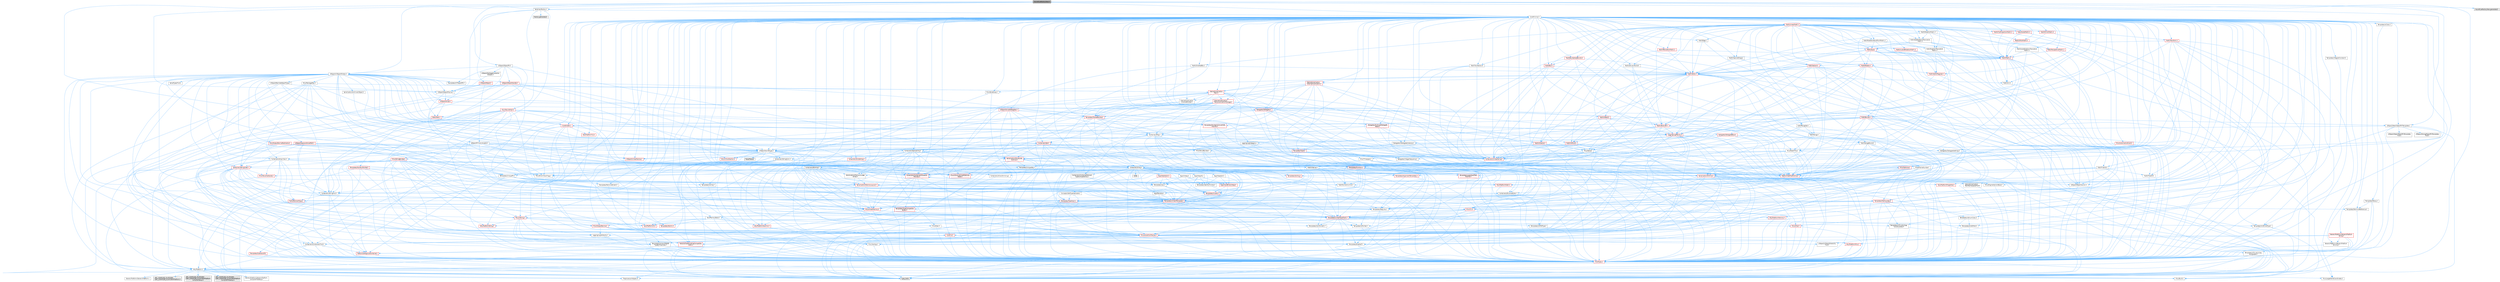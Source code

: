 digraph "SoundCueFactoryNew.h"
{
 // INTERACTIVE_SVG=YES
 // LATEX_PDF_SIZE
  bgcolor="transparent";
  edge [fontname=Helvetica,fontsize=10,labelfontname=Helvetica,labelfontsize=10];
  node [fontname=Helvetica,fontsize=10,shape=box,height=0.2,width=0.4];
  Node1 [id="Node000001",label="SoundCueFactoryNew.h",height=0.2,width=0.4,color="gray40", fillcolor="grey60", style="filled", fontcolor="black",tooltip=" "];
  Node1 -> Node2 [id="edge1_Node000001_Node000002",color="steelblue1",style="solid",tooltip=" "];
  Node2 [id="Node000002",label="Containers/Array.h",height=0.2,width=0.4,color="grey40", fillcolor="white", style="filled",URL="$df/dd0/Array_8h.html",tooltip=" "];
  Node2 -> Node3 [id="edge2_Node000002_Node000003",color="steelblue1",style="solid",tooltip=" "];
  Node3 [id="Node000003",label="CoreTypes.h",height=0.2,width=0.4,color="red", fillcolor="#FFF0F0", style="filled",URL="$dc/dec/CoreTypes_8h.html",tooltip=" "];
  Node3 -> Node4 [id="edge3_Node000003_Node000004",color="steelblue1",style="solid",tooltip=" "];
  Node4 [id="Node000004",label="HAL/Platform.h",height=0.2,width=0.4,color="grey40", fillcolor="white", style="filled",URL="$d9/dd0/Platform_8h.html",tooltip=" "];
  Node4 -> Node5 [id="edge4_Node000004_Node000005",color="steelblue1",style="solid",tooltip=" "];
  Node5 [id="Node000005",label="Misc/Build.h",height=0.2,width=0.4,color="grey40", fillcolor="white", style="filled",URL="$d3/dbb/Build_8h.html",tooltip=" "];
  Node4 -> Node6 [id="edge5_Node000004_Node000006",color="steelblue1",style="solid",tooltip=" "];
  Node6 [id="Node000006",label="Misc/LargeWorldCoordinates.h",height=0.2,width=0.4,color="grey40", fillcolor="white", style="filled",URL="$d2/dcb/LargeWorldCoordinates_8h.html",tooltip=" "];
  Node4 -> Node7 [id="edge6_Node000004_Node000007",color="steelblue1",style="solid",tooltip=" "];
  Node7 [id="Node000007",label="type_traits",height=0.2,width=0.4,color="grey60", fillcolor="#E0E0E0", style="filled",tooltip=" "];
  Node4 -> Node8 [id="edge7_Node000004_Node000008",color="steelblue1",style="solid",tooltip=" "];
  Node8 [id="Node000008",label="PreprocessorHelpers.h",height=0.2,width=0.4,color="grey40", fillcolor="white", style="filled",URL="$db/ddb/PreprocessorHelpers_8h.html",tooltip=" "];
  Node4 -> Node9 [id="edge8_Node000004_Node000009",color="steelblue1",style="solid",tooltip=" "];
  Node9 [id="Node000009",label="UBT_COMPILED_PLATFORM\l/UBT_COMPILED_PLATFORMPlatform\lCompilerPreSetup.h",height=0.2,width=0.4,color="grey60", fillcolor="#E0E0E0", style="filled",tooltip=" "];
  Node4 -> Node10 [id="edge9_Node000004_Node000010",color="steelblue1",style="solid",tooltip=" "];
  Node10 [id="Node000010",label="GenericPlatform/GenericPlatform\lCompilerPreSetup.h",height=0.2,width=0.4,color="grey40", fillcolor="white", style="filled",URL="$d9/dc8/GenericPlatformCompilerPreSetup_8h.html",tooltip=" "];
  Node4 -> Node11 [id="edge10_Node000004_Node000011",color="steelblue1",style="solid",tooltip=" "];
  Node11 [id="Node000011",label="GenericPlatform/GenericPlatform.h",height=0.2,width=0.4,color="grey40", fillcolor="white", style="filled",URL="$d6/d84/GenericPlatform_8h.html",tooltip=" "];
  Node4 -> Node12 [id="edge11_Node000004_Node000012",color="steelblue1",style="solid",tooltip=" "];
  Node12 [id="Node000012",label="UBT_COMPILED_PLATFORM\l/UBT_COMPILED_PLATFORMPlatform.h",height=0.2,width=0.4,color="grey60", fillcolor="#E0E0E0", style="filled",tooltip=" "];
  Node4 -> Node13 [id="edge12_Node000004_Node000013",color="steelblue1",style="solid",tooltip=" "];
  Node13 [id="Node000013",label="UBT_COMPILED_PLATFORM\l/UBT_COMPILED_PLATFORMPlatform\lCompilerSetup.h",height=0.2,width=0.4,color="grey60", fillcolor="#E0E0E0", style="filled",tooltip=" "];
  Node2 -> Node17 [id="edge13_Node000002_Node000017",color="steelblue1",style="solid",tooltip=" "];
  Node17 [id="Node000017",label="Misc/AssertionMacros.h",height=0.2,width=0.4,color="red", fillcolor="#FFF0F0", style="filled",URL="$d0/dfa/AssertionMacros_8h.html",tooltip=" "];
  Node17 -> Node3 [id="edge14_Node000017_Node000003",color="steelblue1",style="solid",tooltip=" "];
  Node17 -> Node4 [id="edge15_Node000017_Node000004",color="steelblue1",style="solid",tooltip=" "];
  Node17 -> Node18 [id="edge16_Node000017_Node000018",color="steelblue1",style="solid",tooltip=" "];
  Node18 [id="Node000018",label="HAL/PlatformMisc.h",height=0.2,width=0.4,color="red", fillcolor="#FFF0F0", style="filled",URL="$d0/df5/PlatformMisc_8h.html",tooltip=" "];
  Node18 -> Node3 [id="edge17_Node000018_Node000003",color="steelblue1",style="solid",tooltip=" "];
  Node17 -> Node8 [id="edge18_Node000017_Node000008",color="steelblue1",style="solid",tooltip=" "];
  Node17 -> Node54 [id="edge19_Node000017_Node000054",color="steelblue1",style="solid",tooltip=" "];
  Node54 [id="Node000054",label="Templates/EnableIf.h",height=0.2,width=0.4,color="grey40", fillcolor="white", style="filled",URL="$d7/d60/EnableIf_8h.html",tooltip=" "];
  Node54 -> Node3 [id="edge20_Node000054_Node000003",color="steelblue1",style="solid",tooltip=" "];
  Node17 -> Node55 [id="edge21_Node000017_Node000055",color="steelblue1",style="solid",tooltip=" "];
  Node55 [id="Node000055",label="Templates/IsArrayOrRefOf\lTypeByPredicate.h",height=0.2,width=0.4,color="grey40", fillcolor="white", style="filled",URL="$d6/da1/IsArrayOrRefOfTypeByPredicate_8h.html",tooltip=" "];
  Node55 -> Node3 [id="edge22_Node000055_Node000003",color="steelblue1",style="solid",tooltip=" "];
  Node17 -> Node58 [id="edge23_Node000017_Node000058",color="steelblue1",style="solid",tooltip=" "];
  Node58 [id="Node000058",label="Traits/IsCharEncodingCompatible\lWith.h",height=0.2,width=0.4,color="red", fillcolor="#FFF0F0", style="filled",URL="$df/dd1/IsCharEncodingCompatibleWith_8h.html",tooltip=" "];
  Node58 -> Node7 [id="edge24_Node000058_Node000007",color="steelblue1",style="solid",tooltip=" "];
  Node17 -> Node60 [id="edge25_Node000017_Node000060",color="steelblue1",style="solid",tooltip=" "];
  Node60 [id="Node000060",label="Misc/VarArgs.h",height=0.2,width=0.4,color="grey40", fillcolor="white", style="filled",URL="$d5/d6f/VarArgs_8h.html",tooltip=" "];
  Node60 -> Node3 [id="edge26_Node000060_Node000003",color="steelblue1",style="solid",tooltip=" "];
  Node2 -> Node68 [id="edge27_Node000002_Node000068",color="steelblue1",style="solid",tooltip=" "];
  Node68 [id="Node000068",label="Misc/IntrusiveUnsetOptional\lState.h",height=0.2,width=0.4,color="red", fillcolor="#FFF0F0", style="filled",URL="$d2/d0a/IntrusiveUnsetOptionalState_8h.html",tooltip=" "];
  Node2 -> Node70 [id="edge28_Node000002_Node000070",color="steelblue1",style="solid",tooltip=" "];
  Node70 [id="Node000070",label="Misc/ReverseIterate.h",height=0.2,width=0.4,color="red", fillcolor="#FFF0F0", style="filled",URL="$db/de3/ReverseIterate_8h.html",tooltip=" "];
  Node70 -> Node4 [id="edge29_Node000070_Node000004",color="steelblue1",style="solid",tooltip=" "];
  Node2 -> Node72 [id="edge30_Node000002_Node000072",color="steelblue1",style="solid",tooltip=" "];
  Node72 [id="Node000072",label="HAL/UnrealMemory.h",height=0.2,width=0.4,color="red", fillcolor="#FFF0F0", style="filled",URL="$d9/d96/UnrealMemory_8h.html",tooltip=" "];
  Node72 -> Node3 [id="edge31_Node000072_Node000003",color="steelblue1",style="solid",tooltip=" "];
  Node72 -> Node76 [id="edge32_Node000072_Node000076",color="steelblue1",style="solid",tooltip=" "];
  Node76 [id="Node000076",label="HAL/MemoryBase.h",height=0.2,width=0.4,color="grey40", fillcolor="white", style="filled",URL="$d6/d9f/MemoryBase_8h.html",tooltip=" "];
  Node76 -> Node3 [id="edge33_Node000076_Node000003",color="steelblue1",style="solid",tooltip=" "];
  Node76 -> Node47 [id="edge34_Node000076_Node000047",color="steelblue1",style="solid",tooltip=" "];
  Node47 [id="Node000047",label="HAL/PlatformAtomics.h",height=0.2,width=0.4,color="red", fillcolor="#FFF0F0", style="filled",URL="$d3/d36/PlatformAtomics_8h.html",tooltip=" "];
  Node47 -> Node3 [id="edge35_Node000047_Node000003",color="steelblue1",style="solid",tooltip=" "];
  Node76 -> Node30 [id="edge36_Node000076_Node000030",color="steelblue1",style="solid",tooltip=" "];
  Node30 [id="Node000030",label="HAL/PlatformCrt.h",height=0.2,width=0.4,color="red", fillcolor="#FFF0F0", style="filled",URL="$d8/d75/PlatformCrt_8h.html",tooltip=" "];
  Node76 -> Node77 [id="edge37_Node000076_Node000077",color="steelblue1",style="solid",tooltip=" "];
  Node77 [id="Node000077",label="Misc/Exec.h",height=0.2,width=0.4,color="grey40", fillcolor="white", style="filled",URL="$de/ddb/Exec_8h.html",tooltip=" "];
  Node77 -> Node3 [id="edge38_Node000077_Node000003",color="steelblue1",style="solid",tooltip=" "];
  Node77 -> Node17 [id="edge39_Node000077_Node000017",color="steelblue1",style="solid",tooltip=" "];
  Node76 -> Node78 [id="edge40_Node000076_Node000078",color="steelblue1",style="solid",tooltip=" "];
  Node78 [id="Node000078",label="Misc/OutputDevice.h",height=0.2,width=0.4,color="red", fillcolor="#FFF0F0", style="filled",URL="$d7/d32/OutputDevice_8h.html",tooltip=" "];
  Node78 -> Node25 [id="edge41_Node000078_Node000025",color="steelblue1",style="solid",tooltip=" "];
  Node25 [id="Node000025",label="CoreFwd.h",height=0.2,width=0.4,color="red", fillcolor="#FFF0F0", style="filled",URL="$d1/d1e/CoreFwd_8h.html",tooltip=" "];
  Node25 -> Node3 [id="edge42_Node000025_Node000003",color="steelblue1",style="solid",tooltip=" "];
  Node25 -> Node26 [id="edge43_Node000025_Node000026",color="steelblue1",style="solid",tooltip=" "];
  Node26 [id="Node000026",label="Containers/ContainersFwd.h",height=0.2,width=0.4,color="grey40", fillcolor="white", style="filled",URL="$d4/d0a/ContainersFwd_8h.html",tooltip=" "];
  Node26 -> Node4 [id="edge44_Node000026_Node000004",color="steelblue1",style="solid",tooltip=" "];
  Node26 -> Node3 [id="edge45_Node000026_Node000003",color="steelblue1",style="solid",tooltip=" "];
  Node26 -> Node23 [id="edge46_Node000026_Node000023",color="steelblue1",style="solid",tooltip=" "];
  Node23 [id="Node000023",label="Traits/IsContiguousContainer.h",height=0.2,width=0.4,color="red", fillcolor="#FFF0F0", style="filled",URL="$d5/d3c/IsContiguousContainer_8h.html",tooltip=" "];
  Node23 -> Node3 [id="edge47_Node000023_Node000003",color="steelblue1",style="solid",tooltip=" "];
  Node25 -> Node28 [id="edge48_Node000025_Node000028",color="steelblue1",style="solid",tooltip=" "];
  Node28 [id="Node000028",label="UObject/UObjectHierarchy\lFwd.h",height=0.2,width=0.4,color="grey40", fillcolor="white", style="filled",URL="$d3/d13/UObjectHierarchyFwd_8h.html",tooltip=" "];
  Node78 -> Node3 [id="edge49_Node000078_Node000003",color="steelblue1",style="solid",tooltip=" "];
  Node78 -> Node79 [id="edge50_Node000078_Node000079",color="steelblue1",style="solid",tooltip=" "];
  Node79 [id="Node000079",label="Logging/LogVerbosity.h",height=0.2,width=0.4,color="grey40", fillcolor="white", style="filled",URL="$d2/d8f/LogVerbosity_8h.html",tooltip=" "];
  Node79 -> Node3 [id="edge51_Node000079_Node000003",color="steelblue1",style="solid",tooltip=" "];
  Node78 -> Node60 [id="edge52_Node000078_Node000060",color="steelblue1",style="solid",tooltip=" "];
  Node78 -> Node55 [id="edge53_Node000078_Node000055",color="steelblue1",style="solid",tooltip=" "];
  Node78 -> Node58 [id="edge54_Node000078_Node000058",color="steelblue1",style="solid",tooltip=" "];
  Node76 -> Node80 [id="edge55_Node000076_Node000080",color="steelblue1",style="solid",tooltip=" "];
  Node80 [id="Node000080",label="Templates/Atomic.h",height=0.2,width=0.4,color="red", fillcolor="#FFF0F0", style="filled",URL="$d3/d91/Atomic_8h.html",tooltip=" "];
  Node72 -> Node89 [id="edge56_Node000072_Node000089",color="steelblue1",style="solid",tooltip=" "];
  Node89 [id="Node000089",label="HAL/PlatformMemory.h",height=0.2,width=0.4,color="red", fillcolor="#FFF0F0", style="filled",URL="$de/d68/PlatformMemory_8h.html",tooltip=" "];
  Node89 -> Node3 [id="edge57_Node000089_Node000003",color="steelblue1",style="solid",tooltip=" "];
  Node72 -> Node92 [id="edge58_Node000072_Node000092",color="steelblue1",style="solid",tooltip=" "];
  Node92 [id="Node000092",label="Templates/IsPointer.h",height=0.2,width=0.4,color="grey40", fillcolor="white", style="filled",URL="$d7/d05/IsPointer_8h.html",tooltip=" "];
  Node92 -> Node3 [id="edge59_Node000092_Node000003",color="steelblue1",style="solid",tooltip=" "];
  Node2 -> Node93 [id="edge60_Node000002_Node000093",color="steelblue1",style="solid",tooltip=" "];
  Node93 [id="Node000093",label="Templates/UnrealTypeTraits.h",height=0.2,width=0.4,color="red", fillcolor="#FFF0F0", style="filled",URL="$d2/d2d/UnrealTypeTraits_8h.html",tooltip=" "];
  Node93 -> Node3 [id="edge61_Node000093_Node000003",color="steelblue1",style="solid",tooltip=" "];
  Node93 -> Node92 [id="edge62_Node000093_Node000092",color="steelblue1",style="solid",tooltip=" "];
  Node93 -> Node17 [id="edge63_Node000093_Node000017",color="steelblue1",style="solid",tooltip=" "];
  Node93 -> Node85 [id="edge64_Node000093_Node000085",color="steelblue1",style="solid",tooltip=" "];
  Node85 [id="Node000085",label="Templates/AndOrNot.h",height=0.2,width=0.4,color="grey40", fillcolor="white", style="filled",URL="$db/d0a/AndOrNot_8h.html",tooltip=" "];
  Node85 -> Node3 [id="edge65_Node000085_Node000003",color="steelblue1",style="solid",tooltip=" "];
  Node93 -> Node54 [id="edge66_Node000093_Node000054",color="steelblue1",style="solid",tooltip=" "];
  Node93 -> Node94 [id="edge67_Node000093_Node000094",color="steelblue1",style="solid",tooltip=" "];
  Node94 [id="Node000094",label="Templates/IsArithmetic.h",height=0.2,width=0.4,color="grey40", fillcolor="white", style="filled",URL="$d2/d5d/IsArithmetic_8h.html",tooltip=" "];
  Node94 -> Node3 [id="edge68_Node000094_Node000003",color="steelblue1",style="solid",tooltip=" "];
  Node93 -> Node96 [id="edge69_Node000093_Node000096",color="steelblue1",style="solid",tooltip=" "];
  Node96 [id="Node000096",label="Templates/IsPODType.h",height=0.2,width=0.4,color="grey40", fillcolor="white", style="filled",URL="$d7/db1/IsPODType_8h.html",tooltip=" "];
  Node96 -> Node3 [id="edge70_Node000096_Node000003",color="steelblue1",style="solid",tooltip=" "];
  Node93 -> Node97 [id="edge71_Node000093_Node000097",color="steelblue1",style="solid",tooltip=" "];
  Node97 [id="Node000097",label="Templates/IsUECoreType.h",height=0.2,width=0.4,color="grey40", fillcolor="white", style="filled",URL="$d1/db8/IsUECoreType_8h.html",tooltip=" "];
  Node97 -> Node3 [id="edge72_Node000097_Node000003",color="steelblue1",style="solid",tooltip=" "];
  Node97 -> Node7 [id="edge73_Node000097_Node000007",color="steelblue1",style="solid",tooltip=" "];
  Node93 -> Node86 [id="edge74_Node000093_Node000086",color="steelblue1",style="solid",tooltip=" "];
  Node86 [id="Node000086",label="Templates/IsTriviallyCopy\lConstructible.h",height=0.2,width=0.4,color="grey40", fillcolor="white", style="filled",URL="$d3/d78/IsTriviallyCopyConstructible_8h.html",tooltip=" "];
  Node86 -> Node3 [id="edge75_Node000086_Node000003",color="steelblue1",style="solid",tooltip=" "];
  Node86 -> Node7 [id="edge76_Node000086_Node000007",color="steelblue1",style="solid",tooltip=" "];
  Node2 -> Node98 [id="edge77_Node000002_Node000098",color="steelblue1",style="solid",tooltip=" "];
  Node98 [id="Node000098",label="Templates/UnrealTemplate.h",height=0.2,width=0.4,color="red", fillcolor="#FFF0F0", style="filled",URL="$d4/d24/UnrealTemplate_8h.html",tooltip=" "];
  Node98 -> Node3 [id="edge78_Node000098_Node000003",color="steelblue1",style="solid",tooltip=" "];
  Node98 -> Node92 [id="edge79_Node000098_Node000092",color="steelblue1",style="solid",tooltip=" "];
  Node98 -> Node72 [id="edge80_Node000098_Node000072",color="steelblue1",style="solid",tooltip=" "];
  Node98 -> Node93 [id="edge81_Node000098_Node000093",color="steelblue1",style="solid",tooltip=" "];
  Node98 -> Node101 [id="edge82_Node000098_Node000101",color="steelblue1",style="solid",tooltip=" "];
  Node101 [id="Node000101",label="Templates/RemoveReference.h",height=0.2,width=0.4,color="grey40", fillcolor="white", style="filled",URL="$da/dbe/RemoveReference_8h.html",tooltip=" "];
  Node101 -> Node3 [id="edge83_Node000101_Node000003",color="steelblue1",style="solid",tooltip=" "];
  Node98 -> Node62 [id="edge84_Node000098_Node000062",color="steelblue1",style="solid",tooltip=" "];
  Node62 [id="Node000062",label="Templates/Requires.h",height=0.2,width=0.4,color="grey40", fillcolor="white", style="filled",URL="$dc/d96/Requires_8h.html",tooltip=" "];
  Node62 -> Node54 [id="edge85_Node000062_Node000054",color="steelblue1",style="solid",tooltip=" "];
  Node62 -> Node7 [id="edge86_Node000062_Node000007",color="steelblue1",style="solid",tooltip=" "];
  Node98 -> Node102 [id="edge87_Node000098_Node000102",color="steelblue1",style="solid",tooltip=" "];
  Node102 [id="Node000102",label="Templates/TypeCompatible\lBytes.h",height=0.2,width=0.4,color="red", fillcolor="#FFF0F0", style="filled",URL="$df/d0a/TypeCompatibleBytes_8h.html",tooltip=" "];
  Node102 -> Node3 [id="edge88_Node000102_Node000003",color="steelblue1",style="solid",tooltip=" "];
  Node102 -> Node7 [id="edge89_Node000102_Node000007",color="steelblue1",style="solid",tooltip=" "];
  Node98 -> Node23 [id="edge90_Node000098_Node000023",color="steelblue1",style="solid",tooltip=" "];
  Node98 -> Node7 [id="edge91_Node000098_Node000007",color="steelblue1",style="solid",tooltip=" "];
  Node2 -> Node104 [id="edge92_Node000002_Node000104",color="steelblue1",style="solid",tooltip=" "];
  Node104 [id="Node000104",label="Containers/AllowShrinking.h",height=0.2,width=0.4,color="grey40", fillcolor="white", style="filled",URL="$d7/d1a/AllowShrinking_8h.html",tooltip=" "];
  Node104 -> Node3 [id="edge93_Node000104_Node000003",color="steelblue1",style="solid",tooltip=" "];
  Node2 -> Node105 [id="edge94_Node000002_Node000105",color="steelblue1",style="solid",tooltip=" "];
  Node105 [id="Node000105",label="Containers/ContainerAllocation\lPolicies.h",height=0.2,width=0.4,color="red", fillcolor="#FFF0F0", style="filled",URL="$d7/dff/ContainerAllocationPolicies_8h.html",tooltip=" "];
  Node105 -> Node3 [id="edge95_Node000105_Node000003",color="steelblue1",style="solid",tooltip=" "];
  Node105 -> Node105 [id="edge96_Node000105_Node000105",color="steelblue1",style="solid",tooltip=" "];
  Node105 -> Node107 [id="edge97_Node000105_Node000107",color="steelblue1",style="solid",tooltip=" "];
  Node107 [id="Node000107",label="HAL/PlatformMath.h",height=0.2,width=0.4,color="red", fillcolor="#FFF0F0", style="filled",URL="$dc/d53/PlatformMath_8h.html",tooltip=" "];
  Node107 -> Node3 [id="edge98_Node000107_Node000003",color="steelblue1",style="solid",tooltip=" "];
  Node105 -> Node72 [id="edge99_Node000105_Node000072",color="steelblue1",style="solid",tooltip=" "];
  Node105 -> Node40 [id="edge100_Node000105_Node000040",color="steelblue1",style="solid",tooltip=" "];
  Node40 [id="Node000040",label="Math/NumericLimits.h",height=0.2,width=0.4,color="grey40", fillcolor="white", style="filled",URL="$df/d1b/NumericLimits_8h.html",tooltip=" "];
  Node40 -> Node3 [id="edge101_Node000040_Node000003",color="steelblue1",style="solid",tooltip=" "];
  Node105 -> Node17 [id="edge102_Node000105_Node000017",color="steelblue1",style="solid",tooltip=" "];
  Node105 -> Node116 [id="edge103_Node000105_Node000116",color="steelblue1",style="solid",tooltip=" "];
  Node116 [id="Node000116",label="Templates/MemoryOps.h",height=0.2,width=0.4,color="red", fillcolor="#FFF0F0", style="filled",URL="$db/dea/MemoryOps_8h.html",tooltip=" "];
  Node116 -> Node3 [id="edge104_Node000116_Node000003",color="steelblue1",style="solid",tooltip=" "];
  Node116 -> Node72 [id="edge105_Node000116_Node000072",color="steelblue1",style="solid",tooltip=" "];
  Node116 -> Node87 [id="edge106_Node000116_Node000087",color="steelblue1",style="solid",tooltip=" "];
  Node87 [id="Node000087",label="Templates/IsTriviallyCopy\lAssignable.h",height=0.2,width=0.4,color="grey40", fillcolor="white", style="filled",URL="$d2/df2/IsTriviallyCopyAssignable_8h.html",tooltip=" "];
  Node87 -> Node3 [id="edge107_Node000087_Node000003",color="steelblue1",style="solid",tooltip=" "];
  Node87 -> Node7 [id="edge108_Node000087_Node000007",color="steelblue1",style="solid",tooltip=" "];
  Node116 -> Node86 [id="edge109_Node000116_Node000086",color="steelblue1",style="solid",tooltip=" "];
  Node116 -> Node62 [id="edge110_Node000116_Node000062",color="steelblue1",style="solid",tooltip=" "];
  Node116 -> Node93 [id="edge111_Node000116_Node000093",color="steelblue1",style="solid",tooltip=" "];
  Node116 -> Node7 [id="edge112_Node000116_Node000007",color="steelblue1",style="solid",tooltip=" "];
  Node105 -> Node102 [id="edge113_Node000105_Node000102",color="steelblue1",style="solid",tooltip=" "];
  Node105 -> Node7 [id="edge114_Node000105_Node000007",color="steelblue1",style="solid",tooltip=" "];
  Node2 -> Node117 [id="edge115_Node000002_Node000117",color="steelblue1",style="solid",tooltip=" "];
  Node117 [id="Node000117",label="Containers/ContainerElement\lTypeCompatibility.h",height=0.2,width=0.4,color="grey40", fillcolor="white", style="filled",URL="$df/ddf/ContainerElementTypeCompatibility_8h.html",tooltip=" "];
  Node117 -> Node3 [id="edge116_Node000117_Node000003",color="steelblue1",style="solid",tooltip=" "];
  Node117 -> Node93 [id="edge117_Node000117_Node000093",color="steelblue1",style="solid",tooltip=" "];
  Node2 -> Node118 [id="edge118_Node000002_Node000118",color="steelblue1",style="solid",tooltip=" "];
  Node118 [id="Node000118",label="Serialization/Archive.h",height=0.2,width=0.4,color="red", fillcolor="#FFF0F0", style="filled",URL="$d7/d3b/Archive_8h.html",tooltip=" "];
  Node118 -> Node25 [id="edge119_Node000118_Node000025",color="steelblue1",style="solid",tooltip=" "];
  Node118 -> Node3 [id="edge120_Node000118_Node000003",color="steelblue1",style="solid",tooltip=" "];
  Node118 -> Node119 [id="edge121_Node000118_Node000119",color="steelblue1",style="solid",tooltip=" "];
  Node119 [id="Node000119",label="HAL/PlatformProperties.h",height=0.2,width=0.4,color="red", fillcolor="#FFF0F0", style="filled",URL="$d9/db0/PlatformProperties_8h.html",tooltip=" "];
  Node119 -> Node3 [id="edge122_Node000119_Node000003",color="steelblue1",style="solid",tooltip=" "];
  Node118 -> Node122 [id="edge123_Node000118_Node000122",color="steelblue1",style="solid",tooltip=" "];
  Node122 [id="Node000122",label="Internationalization\l/TextNamespaceFwd.h",height=0.2,width=0.4,color="grey40", fillcolor="white", style="filled",URL="$d8/d97/TextNamespaceFwd_8h.html",tooltip=" "];
  Node122 -> Node3 [id="edge124_Node000122_Node000003",color="steelblue1",style="solid",tooltip=" "];
  Node118 -> Node17 [id="edge125_Node000118_Node000017",color="steelblue1",style="solid",tooltip=" "];
  Node118 -> Node5 [id="edge126_Node000118_Node000005",color="steelblue1",style="solid",tooltip=" "];
  Node118 -> Node123 [id="edge127_Node000118_Node000123",color="steelblue1",style="solid",tooltip=" "];
  Node123 [id="Node000123",label="Misc/EngineVersionBase.h",height=0.2,width=0.4,color="grey40", fillcolor="white", style="filled",URL="$d5/d2b/EngineVersionBase_8h.html",tooltip=" "];
  Node123 -> Node3 [id="edge128_Node000123_Node000003",color="steelblue1",style="solid",tooltip=" "];
  Node118 -> Node60 [id="edge129_Node000118_Node000060",color="steelblue1",style="solid",tooltip=" "];
  Node118 -> Node54 [id="edge130_Node000118_Node000054",color="steelblue1",style="solid",tooltip=" "];
  Node118 -> Node55 [id="edge131_Node000118_Node000055",color="steelblue1",style="solid",tooltip=" "];
  Node118 -> Node126 [id="edge132_Node000118_Node000126",color="steelblue1",style="solid",tooltip=" "];
  Node126 [id="Node000126",label="Templates/IsEnumClass.h",height=0.2,width=0.4,color="grey40", fillcolor="white", style="filled",URL="$d7/d15/IsEnumClass_8h.html",tooltip=" "];
  Node126 -> Node3 [id="edge133_Node000126_Node000003",color="steelblue1",style="solid",tooltip=" "];
  Node126 -> Node85 [id="edge134_Node000126_Node000085",color="steelblue1",style="solid",tooltip=" "];
  Node118 -> Node98 [id="edge135_Node000118_Node000098",color="steelblue1",style="solid",tooltip=" "];
  Node118 -> Node58 [id="edge136_Node000118_Node000058",color="steelblue1",style="solid",tooltip=" "];
  Node118 -> Node127 [id="edge137_Node000118_Node000127",color="steelblue1",style="solid",tooltip=" "];
  Node127 [id="Node000127",label="UObject/ObjectVersion.h",height=0.2,width=0.4,color="grey40", fillcolor="white", style="filled",URL="$da/d63/ObjectVersion_8h.html",tooltip=" "];
  Node127 -> Node3 [id="edge138_Node000127_Node000003",color="steelblue1",style="solid",tooltip=" "];
  Node2 -> Node128 [id="edge139_Node000002_Node000128",color="steelblue1",style="solid",tooltip=" "];
  Node128 [id="Node000128",label="Serialization/MemoryImage\lWriter.h",height=0.2,width=0.4,color="grey40", fillcolor="white", style="filled",URL="$d0/d08/MemoryImageWriter_8h.html",tooltip=" "];
  Node128 -> Node3 [id="edge140_Node000128_Node000003",color="steelblue1",style="solid",tooltip=" "];
  Node128 -> Node129 [id="edge141_Node000128_Node000129",color="steelblue1",style="solid",tooltip=" "];
  Node129 [id="Node000129",label="Serialization/MemoryLayout.h",height=0.2,width=0.4,color="red", fillcolor="#FFF0F0", style="filled",URL="$d7/d66/MemoryLayout_8h.html",tooltip=" "];
  Node129 -> Node132 [id="edge142_Node000129_Node000132",color="steelblue1",style="solid",tooltip=" "];
  Node132 [id="Node000132",label="Containers/EnumAsByte.h",height=0.2,width=0.4,color="grey40", fillcolor="white", style="filled",URL="$d6/d9a/EnumAsByte_8h.html",tooltip=" "];
  Node132 -> Node3 [id="edge143_Node000132_Node000003",color="steelblue1",style="solid",tooltip=" "];
  Node132 -> Node96 [id="edge144_Node000132_Node000096",color="steelblue1",style="solid",tooltip=" "];
  Node132 -> Node133 [id="edge145_Node000132_Node000133",color="steelblue1",style="solid",tooltip=" "];
  Node133 [id="Node000133",label="Templates/TypeHash.h",height=0.2,width=0.4,color="red", fillcolor="#FFF0F0", style="filled",URL="$d1/d62/TypeHash_8h.html",tooltip=" "];
  Node133 -> Node3 [id="edge146_Node000133_Node000003",color="steelblue1",style="solid",tooltip=" "];
  Node133 -> Node62 [id="edge147_Node000133_Node000062",color="steelblue1",style="solid",tooltip=" "];
  Node133 -> Node134 [id="edge148_Node000133_Node000134",color="steelblue1",style="solid",tooltip=" "];
  Node134 [id="Node000134",label="Misc/Crc.h",height=0.2,width=0.4,color="red", fillcolor="#FFF0F0", style="filled",URL="$d4/dd2/Crc_8h.html",tooltip=" "];
  Node134 -> Node3 [id="edge149_Node000134_Node000003",color="steelblue1",style="solid",tooltip=" "];
  Node134 -> Node74 [id="edge150_Node000134_Node000074",color="steelblue1",style="solid",tooltip=" "];
  Node74 [id="Node000074",label="HAL/PlatformString.h",height=0.2,width=0.4,color="red", fillcolor="#FFF0F0", style="filled",URL="$db/db5/PlatformString_8h.html",tooltip=" "];
  Node74 -> Node3 [id="edge151_Node000074_Node000003",color="steelblue1",style="solid",tooltip=" "];
  Node134 -> Node17 [id="edge152_Node000134_Node000017",color="steelblue1",style="solid",tooltip=" "];
  Node134 -> Node135 [id="edge153_Node000134_Node000135",color="steelblue1",style="solid",tooltip=" "];
  Node135 [id="Node000135",label="Misc/CString.h",height=0.2,width=0.4,color="red", fillcolor="#FFF0F0", style="filled",URL="$d2/d49/CString_8h.html",tooltip=" "];
  Node135 -> Node3 [id="edge154_Node000135_Node000003",color="steelblue1",style="solid",tooltip=" "];
  Node135 -> Node30 [id="edge155_Node000135_Node000030",color="steelblue1",style="solid",tooltip=" "];
  Node135 -> Node74 [id="edge156_Node000135_Node000074",color="steelblue1",style="solid",tooltip=" "];
  Node135 -> Node17 [id="edge157_Node000135_Node000017",color="steelblue1",style="solid",tooltip=" "];
  Node135 -> Node136 [id="edge158_Node000135_Node000136",color="steelblue1",style="solid",tooltip=" "];
  Node136 [id="Node000136",label="Misc/Char.h",height=0.2,width=0.4,color="red", fillcolor="#FFF0F0", style="filled",URL="$d0/d58/Char_8h.html",tooltip=" "];
  Node136 -> Node3 [id="edge159_Node000136_Node000003",color="steelblue1",style="solid",tooltip=" "];
  Node136 -> Node7 [id="edge160_Node000136_Node000007",color="steelblue1",style="solid",tooltip=" "];
  Node135 -> Node60 [id="edge161_Node000135_Node000060",color="steelblue1",style="solid",tooltip=" "];
  Node135 -> Node55 [id="edge162_Node000135_Node000055",color="steelblue1",style="solid",tooltip=" "];
  Node135 -> Node58 [id="edge163_Node000135_Node000058",color="steelblue1",style="solid",tooltip=" "];
  Node134 -> Node136 [id="edge164_Node000134_Node000136",color="steelblue1",style="solid",tooltip=" "];
  Node134 -> Node93 [id="edge165_Node000134_Node000093",color="steelblue1",style="solid",tooltip=" "];
  Node133 -> Node7 [id="edge166_Node000133_Node000007",color="steelblue1",style="solid",tooltip=" "];
  Node129 -> Node20 [id="edge167_Node000129_Node000020",color="steelblue1",style="solid",tooltip=" "];
  Node20 [id="Node000020",label="Containers/StringFwd.h",height=0.2,width=0.4,color="grey40", fillcolor="white", style="filled",URL="$df/d37/StringFwd_8h.html",tooltip=" "];
  Node20 -> Node3 [id="edge168_Node000020_Node000003",color="steelblue1",style="solid",tooltip=" "];
  Node20 -> Node21 [id="edge169_Node000020_Node000021",color="steelblue1",style="solid",tooltip=" "];
  Node21 [id="Node000021",label="Traits/ElementType.h",height=0.2,width=0.4,color="red", fillcolor="#FFF0F0", style="filled",URL="$d5/d4f/ElementType_8h.html",tooltip=" "];
  Node21 -> Node4 [id="edge170_Node000021_Node000004",color="steelblue1",style="solid",tooltip=" "];
  Node21 -> Node7 [id="edge171_Node000021_Node000007",color="steelblue1",style="solid",tooltip=" "];
  Node20 -> Node23 [id="edge172_Node000020_Node000023",color="steelblue1",style="solid",tooltip=" "];
  Node129 -> Node72 [id="edge173_Node000129_Node000072",color="steelblue1",style="solid",tooltip=" "];
  Node129 -> Node54 [id="edge174_Node000129_Node000054",color="steelblue1",style="solid",tooltip=" "];
  Node129 -> Node98 [id="edge175_Node000129_Node000098",color="steelblue1",style="solid",tooltip=" "];
  Node2 -> Node142 [id="edge176_Node000002_Node000142",color="steelblue1",style="solid",tooltip=" "];
  Node142 [id="Node000142",label="Algo/Heapify.h",height=0.2,width=0.4,color="grey40", fillcolor="white", style="filled",URL="$d0/d2a/Heapify_8h.html",tooltip=" "];
  Node142 -> Node143 [id="edge177_Node000142_Node000143",color="steelblue1",style="solid",tooltip=" "];
  Node143 [id="Node000143",label="Algo/Impl/BinaryHeap.h",height=0.2,width=0.4,color="red", fillcolor="#FFF0F0", style="filled",URL="$d7/da3/Algo_2Impl_2BinaryHeap_8h.html",tooltip=" "];
  Node143 -> Node144 [id="edge178_Node000143_Node000144",color="steelblue1",style="solid",tooltip=" "];
  Node144 [id="Node000144",label="Templates/Invoke.h",height=0.2,width=0.4,color="red", fillcolor="#FFF0F0", style="filled",URL="$d7/deb/Invoke_8h.html",tooltip=" "];
  Node144 -> Node3 [id="edge179_Node000144_Node000003",color="steelblue1",style="solid",tooltip=" "];
  Node144 -> Node98 [id="edge180_Node000144_Node000098",color="steelblue1",style="solid",tooltip=" "];
  Node144 -> Node7 [id="edge181_Node000144_Node000007",color="steelblue1",style="solid",tooltip=" "];
  Node143 -> Node7 [id="edge182_Node000143_Node000007",color="steelblue1",style="solid",tooltip=" "];
  Node142 -> Node148 [id="edge183_Node000142_Node000148",color="steelblue1",style="solid",tooltip=" "];
  Node148 [id="Node000148",label="Templates/IdentityFunctor.h",height=0.2,width=0.4,color="grey40", fillcolor="white", style="filled",URL="$d7/d2e/IdentityFunctor_8h.html",tooltip=" "];
  Node148 -> Node4 [id="edge184_Node000148_Node000004",color="steelblue1",style="solid",tooltip=" "];
  Node142 -> Node144 [id="edge185_Node000142_Node000144",color="steelblue1",style="solid",tooltip=" "];
  Node142 -> Node149 [id="edge186_Node000142_Node000149",color="steelblue1",style="solid",tooltip=" "];
  Node149 [id="Node000149",label="Templates/Less.h",height=0.2,width=0.4,color="grey40", fillcolor="white", style="filled",URL="$de/dc8/Less_8h.html",tooltip=" "];
  Node149 -> Node3 [id="edge187_Node000149_Node000003",color="steelblue1",style="solid",tooltip=" "];
  Node149 -> Node98 [id="edge188_Node000149_Node000098",color="steelblue1",style="solid",tooltip=" "];
  Node142 -> Node98 [id="edge189_Node000142_Node000098",color="steelblue1",style="solid",tooltip=" "];
  Node2 -> Node150 [id="edge190_Node000002_Node000150",color="steelblue1",style="solid",tooltip=" "];
  Node150 [id="Node000150",label="Algo/HeapSort.h",height=0.2,width=0.4,color="grey40", fillcolor="white", style="filled",URL="$d3/d92/HeapSort_8h.html",tooltip=" "];
  Node150 -> Node143 [id="edge191_Node000150_Node000143",color="steelblue1",style="solid",tooltip=" "];
  Node150 -> Node148 [id="edge192_Node000150_Node000148",color="steelblue1",style="solid",tooltip=" "];
  Node150 -> Node149 [id="edge193_Node000150_Node000149",color="steelblue1",style="solid",tooltip=" "];
  Node150 -> Node98 [id="edge194_Node000150_Node000098",color="steelblue1",style="solid",tooltip=" "];
  Node2 -> Node151 [id="edge195_Node000002_Node000151",color="steelblue1",style="solid",tooltip=" "];
  Node151 [id="Node000151",label="Algo/IsHeap.h",height=0.2,width=0.4,color="grey40", fillcolor="white", style="filled",URL="$de/d32/IsHeap_8h.html",tooltip=" "];
  Node151 -> Node143 [id="edge196_Node000151_Node000143",color="steelblue1",style="solid",tooltip=" "];
  Node151 -> Node148 [id="edge197_Node000151_Node000148",color="steelblue1",style="solid",tooltip=" "];
  Node151 -> Node144 [id="edge198_Node000151_Node000144",color="steelblue1",style="solid",tooltip=" "];
  Node151 -> Node149 [id="edge199_Node000151_Node000149",color="steelblue1",style="solid",tooltip=" "];
  Node151 -> Node98 [id="edge200_Node000151_Node000098",color="steelblue1",style="solid",tooltip=" "];
  Node2 -> Node143 [id="edge201_Node000002_Node000143",color="steelblue1",style="solid",tooltip=" "];
  Node2 -> Node152 [id="edge202_Node000002_Node000152",color="steelblue1",style="solid",tooltip=" "];
  Node152 [id="Node000152",label="Algo/StableSort.h",height=0.2,width=0.4,color="red", fillcolor="#FFF0F0", style="filled",URL="$d7/d3c/StableSort_8h.html",tooltip=" "];
  Node152 -> Node148 [id="edge203_Node000152_Node000148",color="steelblue1",style="solid",tooltip=" "];
  Node152 -> Node144 [id="edge204_Node000152_Node000144",color="steelblue1",style="solid",tooltip=" "];
  Node152 -> Node149 [id="edge205_Node000152_Node000149",color="steelblue1",style="solid",tooltip=" "];
  Node152 -> Node98 [id="edge206_Node000152_Node000098",color="steelblue1",style="solid",tooltip=" "];
  Node2 -> Node155 [id="edge207_Node000002_Node000155",color="steelblue1",style="solid",tooltip=" "];
  Node155 [id="Node000155",label="Concepts/GetTypeHashable.h",height=0.2,width=0.4,color="grey40", fillcolor="white", style="filled",URL="$d3/da2/GetTypeHashable_8h.html",tooltip=" "];
  Node155 -> Node3 [id="edge208_Node000155_Node000003",color="steelblue1",style="solid",tooltip=" "];
  Node155 -> Node133 [id="edge209_Node000155_Node000133",color="steelblue1",style="solid",tooltip=" "];
  Node2 -> Node148 [id="edge210_Node000002_Node000148",color="steelblue1",style="solid",tooltip=" "];
  Node2 -> Node144 [id="edge211_Node000002_Node000144",color="steelblue1",style="solid",tooltip=" "];
  Node2 -> Node149 [id="edge212_Node000002_Node000149",color="steelblue1",style="solid",tooltip=" "];
  Node2 -> Node156 [id="edge213_Node000002_Node000156",color="steelblue1",style="solid",tooltip=" "];
  Node156 [id="Node000156",label="Templates/LosesQualifiers\lFromTo.h",height=0.2,width=0.4,color="red", fillcolor="#FFF0F0", style="filled",URL="$d2/db3/LosesQualifiersFromTo_8h.html",tooltip=" "];
  Node156 -> Node7 [id="edge214_Node000156_Node000007",color="steelblue1",style="solid",tooltip=" "];
  Node2 -> Node62 [id="edge215_Node000002_Node000062",color="steelblue1",style="solid",tooltip=" "];
  Node2 -> Node157 [id="edge216_Node000002_Node000157",color="steelblue1",style="solid",tooltip=" "];
  Node157 [id="Node000157",label="Templates/Sorting.h",height=0.2,width=0.4,color="red", fillcolor="#FFF0F0", style="filled",URL="$d3/d9e/Sorting_8h.html",tooltip=" "];
  Node157 -> Node3 [id="edge217_Node000157_Node000003",color="steelblue1",style="solid",tooltip=" "];
  Node157 -> Node107 [id="edge218_Node000157_Node000107",color="steelblue1",style="solid",tooltip=" "];
  Node157 -> Node149 [id="edge219_Node000157_Node000149",color="steelblue1",style="solid",tooltip=" "];
  Node2 -> Node161 [id="edge220_Node000002_Node000161",color="steelblue1",style="solid",tooltip=" "];
  Node161 [id="Node000161",label="Templates/AlignmentTemplates.h",height=0.2,width=0.4,color="red", fillcolor="#FFF0F0", style="filled",URL="$dd/d32/AlignmentTemplates_8h.html",tooltip=" "];
  Node161 -> Node3 [id="edge221_Node000161_Node000003",color="steelblue1",style="solid",tooltip=" "];
  Node161 -> Node92 [id="edge222_Node000161_Node000092",color="steelblue1",style="solid",tooltip=" "];
  Node2 -> Node21 [id="edge223_Node000002_Node000021",color="steelblue1",style="solid",tooltip=" "];
  Node2 -> Node113 [id="edge224_Node000002_Node000113",color="steelblue1",style="solid",tooltip=" "];
  Node113 [id="Node000113",label="limits",height=0.2,width=0.4,color="grey60", fillcolor="#E0E0E0", style="filled",tooltip=" "];
  Node2 -> Node7 [id="edge225_Node000002_Node000007",color="steelblue1",style="solid",tooltip=" "];
  Node1 -> Node162 [id="edge226_Node000001_Node000162",color="steelblue1",style="solid",tooltip=" "];
  Node162 [id="Node000162",label="CoreMinimal.h",height=0.2,width=0.4,color="grey40", fillcolor="white", style="filled",URL="$d7/d67/CoreMinimal_8h.html",tooltip=" "];
  Node162 -> Node3 [id="edge227_Node000162_Node000003",color="steelblue1",style="solid",tooltip=" "];
  Node162 -> Node25 [id="edge228_Node000162_Node000025",color="steelblue1",style="solid",tooltip=" "];
  Node162 -> Node28 [id="edge229_Node000162_Node000028",color="steelblue1",style="solid",tooltip=" "];
  Node162 -> Node26 [id="edge230_Node000162_Node000026",color="steelblue1",style="solid",tooltip=" "];
  Node162 -> Node60 [id="edge231_Node000162_Node000060",color="steelblue1",style="solid",tooltip=" "];
  Node162 -> Node79 [id="edge232_Node000162_Node000079",color="steelblue1",style="solid",tooltip=" "];
  Node162 -> Node78 [id="edge233_Node000162_Node000078",color="steelblue1",style="solid",tooltip=" "];
  Node162 -> Node30 [id="edge234_Node000162_Node000030",color="steelblue1",style="solid",tooltip=" "];
  Node162 -> Node18 [id="edge235_Node000162_Node000018",color="steelblue1",style="solid",tooltip=" "];
  Node162 -> Node17 [id="edge236_Node000162_Node000017",color="steelblue1",style="solid",tooltip=" "];
  Node162 -> Node92 [id="edge237_Node000162_Node000092",color="steelblue1",style="solid",tooltip=" "];
  Node162 -> Node89 [id="edge238_Node000162_Node000089",color="steelblue1",style="solid",tooltip=" "];
  Node162 -> Node47 [id="edge239_Node000162_Node000047",color="steelblue1",style="solid",tooltip=" "];
  Node162 -> Node77 [id="edge240_Node000162_Node000077",color="steelblue1",style="solid",tooltip=" "];
  Node162 -> Node76 [id="edge241_Node000162_Node000076",color="steelblue1",style="solid",tooltip=" "];
  Node162 -> Node72 [id="edge242_Node000162_Node000072",color="steelblue1",style="solid",tooltip=" "];
  Node162 -> Node94 [id="edge243_Node000162_Node000094",color="steelblue1",style="solid",tooltip=" "];
  Node162 -> Node85 [id="edge244_Node000162_Node000085",color="steelblue1",style="solid",tooltip=" "];
  Node162 -> Node96 [id="edge245_Node000162_Node000096",color="steelblue1",style="solid",tooltip=" "];
  Node162 -> Node97 [id="edge246_Node000162_Node000097",color="steelblue1",style="solid",tooltip=" "];
  Node162 -> Node86 [id="edge247_Node000162_Node000086",color="steelblue1",style="solid",tooltip=" "];
  Node162 -> Node93 [id="edge248_Node000162_Node000093",color="steelblue1",style="solid",tooltip=" "];
  Node162 -> Node54 [id="edge249_Node000162_Node000054",color="steelblue1",style="solid",tooltip=" "];
  Node162 -> Node101 [id="edge250_Node000162_Node000101",color="steelblue1",style="solid",tooltip=" "];
  Node162 -> Node163 [id="edge251_Node000162_Node000163",color="steelblue1",style="solid",tooltip=" "];
  Node163 [id="Node000163",label="Templates/IntegralConstant.h",height=0.2,width=0.4,color="grey40", fillcolor="white", style="filled",URL="$db/d1b/IntegralConstant_8h.html",tooltip=" "];
  Node163 -> Node3 [id="edge252_Node000163_Node000003",color="steelblue1",style="solid",tooltip=" "];
  Node162 -> Node164 [id="edge253_Node000162_Node000164",color="steelblue1",style="solid",tooltip=" "];
  Node164 [id="Node000164",label="Templates/IsClass.h",height=0.2,width=0.4,color="grey40", fillcolor="white", style="filled",URL="$db/dcb/IsClass_8h.html",tooltip=" "];
  Node164 -> Node3 [id="edge254_Node000164_Node000003",color="steelblue1",style="solid",tooltip=" "];
  Node162 -> Node102 [id="edge255_Node000162_Node000102",color="steelblue1",style="solid",tooltip=" "];
  Node162 -> Node23 [id="edge256_Node000162_Node000023",color="steelblue1",style="solid",tooltip=" "];
  Node162 -> Node98 [id="edge257_Node000162_Node000098",color="steelblue1",style="solid",tooltip=" "];
  Node162 -> Node40 [id="edge258_Node000162_Node000040",color="steelblue1",style="solid",tooltip=" "];
  Node162 -> Node107 [id="edge259_Node000162_Node000107",color="steelblue1",style="solid",tooltip=" "];
  Node162 -> Node87 [id="edge260_Node000162_Node000087",color="steelblue1",style="solid",tooltip=" "];
  Node162 -> Node116 [id="edge261_Node000162_Node000116",color="steelblue1",style="solid",tooltip=" "];
  Node162 -> Node105 [id="edge262_Node000162_Node000105",color="steelblue1",style="solid",tooltip=" "];
  Node162 -> Node126 [id="edge263_Node000162_Node000126",color="steelblue1",style="solid",tooltip=" "];
  Node162 -> Node119 [id="edge264_Node000162_Node000119",color="steelblue1",style="solid",tooltip=" "];
  Node162 -> Node123 [id="edge265_Node000162_Node000123",color="steelblue1",style="solid",tooltip=" "];
  Node162 -> Node122 [id="edge266_Node000162_Node000122",color="steelblue1",style="solid",tooltip=" "];
  Node162 -> Node118 [id="edge267_Node000162_Node000118",color="steelblue1",style="solid",tooltip=" "];
  Node162 -> Node149 [id="edge268_Node000162_Node000149",color="steelblue1",style="solid",tooltip=" "];
  Node162 -> Node157 [id="edge269_Node000162_Node000157",color="steelblue1",style="solid",tooltip=" "];
  Node162 -> Node136 [id="edge270_Node000162_Node000136",color="steelblue1",style="solid",tooltip=" "];
  Node162 -> Node165 [id="edge271_Node000162_Node000165",color="steelblue1",style="solid",tooltip=" "];
  Node165 [id="Node000165",label="GenericPlatform/GenericPlatform\lStricmp.h",height=0.2,width=0.4,color="grey40", fillcolor="white", style="filled",URL="$d2/d86/GenericPlatformStricmp_8h.html",tooltip=" "];
  Node165 -> Node3 [id="edge272_Node000165_Node000003",color="steelblue1",style="solid",tooltip=" "];
  Node162 -> Node166 [id="edge273_Node000162_Node000166",color="steelblue1",style="solid",tooltip=" "];
  Node166 [id="Node000166",label="GenericPlatform/GenericPlatform\lString.h",height=0.2,width=0.4,color="red", fillcolor="#FFF0F0", style="filled",URL="$dd/d20/GenericPlatformString_8h.html",tooltip=" "];
  Node166 -> Node3 [id="edge274_Node000166_Node000003",color="steelblue1",style="solid",tooltip=" "];
  Node166 -> Node165 [id="edge275_Node000166_Node000165",color="steelblue1",style="solid",tooltip=" "];
  Node166 -> Node54 [id="edge276_Node000166_Node000054",color="steelblue1",style="solid",tooltip=" "];
  Node166 -> Node58 [id="edge277_Node000166_Node000058",color="steelblue1",style="solid",tooltip=" "];
  Node166 -> Node7 [id="edge278_Node000166_Node000007",color="steelblue1",style="solid",tooltip=" "];
  Node162 -> Node74 [id="edge279_Node000162_Node000074",color="steelblue1",style="solid",tooltip=" "];
  Node162 -> Node135 [id="edge280_Node000162_Node000135",color="steelblue1",style="solid",tooltip=" "];
  Node162 -> Node134 [id="edge281_Node000162_Node000134",color="steelblue1",style="solid",tooltip=" "];
  Node162 -> Node160 [id="edge282_Node000162_Node000160",color="steelblue1",style="solid",tooltip=" "];
  Node160 [id="Node000160",label="Math/UnrealMathUtility.h",height=0.2,width=0.4,color="red", fillcolor="#FFF0F0", style="filled",URL="$db/db8/UnrealMathUtility_8h.html",tooltip=" "];
  Node160 -> Node3 [id="edge283_Node000160_Node000003",color="steelblue1",style="solid",tooltip=" "];
  Node160 -> Node17 [id="edge284_Node000160_Node000017",color="steelblue1",style="solid",tooltip=" "];
  Node160 -> Node107 [id="edge285_Node000160_Node000107",color="steelblue1",style="solid",tooltip=" "];
  Node160 -> Node62 [id="edge286_Node000160_Node000062",color="steelblue1",style="solid",tooltip=" "];
  Node162 -> Node169 [id="edge287_Node000162_Node000169",color="steelblue1",style="solid",tooltip=" "];
  Node169 [id="Node000169",label="Containers/UnrealString.h",height=0.2,width=0.4,color="red", fillcolor="#FFF0F0", style="filled",URL="$d5/dba/UnrealString_8h.html",tooltip=" "];
  Node162 -> Node2 [id="edge288_Node000162_Node000002",color="steelblue1",style="solid",tooltip=" "];
  Node162 -> Node173 [id="edge289_Node000162_Node000173",color="steelblue1",style="solid",tooltip=" "];
  Node173 [id="Node000173",label="Misc/FrameNumber.h",height=0.2,width=0.4,color="grey40", fillcolor="white", style="filled",URL="$dd/dbd/FrameNumber_8h.html",tooltip=" "];
  Node173 -> Node3 [id="edge290_Node000173_Node000003",color="steelblue1",style="solid",tooltip=" "];
  Node173 -> Node40 [id="edge291_Node000173_Node000040",color="steelblue1",style="solid",tooltip=" "];
  Node173 -> Node160 [id="edge292_Node000173_Node000160",color="steelblue1",style="solid",tooltip=" "];
  Node173 -> Node54 [id="edge293_Node000173_Node000054",color="steelblue1",style="solid",tooltip=" "];
  Node173 -> Node93 [id="edge294_Node000173_Node000093",color="steelblue1",style="solid",tooltip=" "];
  Node162 -> Node174 [id="edge295_Node000162_Node000174",color="steelblue1",style="solid",tooltip=" "];
  Node174 [id="Node000174",label="Misc/Timespan.h",height=0.2,width=0.4,color="grey40", fillcolor="white", style="filled",URL="$da/dd9/Timespan_8h.html",tooltip=" "];
  Node174 -> Node3 [id="edge296_Node000174_Node000003",color="steelblue1",style="solid",tooltip=" "];
  Node174 -> Node175 [id="edge297_Node000174_Node000175",color="steelblue1",style="solid",tooltip=" "];
  Node175 [id="Node000175",label="Math/Interval.h",height=0.2,width=0.4,color="grey40", fillcolor="white", style="filled",URL="$d1/d55/Interval_8h.html",tooltip=" "];
  Node175 -> Node3 [id="edge298_Node000175_Node000003",color="steelblue1",style="solid",tooltip=" "];
  Node175 -> Node94 [id="edge299_Node000175_Node000094",color="steelblue1",style="solid",tooltip=" "];
  Node175 -> Node93 [id="edge300_Node000175_Node000093",color="steelblue1",style="solid",tooltip=" "];
  Node175 -> Node40 [id="edge301_Node000175_Node000040",color="steelblue1",style="solid",tooltip=" "];
  Node175 -> Node160 [id="edge302_Node000175_Node000160",color="steelblue1",style="solid",tooltip=" "];
  Node174 -> Node160 [id="edge303_Node000174_Node000160",color="steelblue1",style="solid",tooltip=" "];
  Node174 -> Node17 [id="edge304_Node000174_Node000017",color="steelblue1",style="solid",tooltip=" "];
  Node162 -> Node176 [id="edge305_Node000162_Node000176",color="steelblue1",style="solid",tooltip=" "];
  Node176 [id="Node000176",label="Containers/StringConv.h",height=0.2,width=0.4,color="grey40", fillcolor="white", style="filled",URL="$d3/ddf/StringConv_8h.html",tooltip=" "];
  Node176 -> Node3 [id="edge306_Node000176_Node000003",color="steelblue1",style="solid",tooltip=" "];
  Node176 -> Node17 [id="edge307_Node000176_Node000017",color="steelblue1",style="solid",tooltip=" "];
  Node176 -> Node105 [id="edge308_Node000176_Node000105",color="steelblue1",style="solid",tooltip=" "];
  Node176 -> Node2 [id="edge309_Node000176_Node000002",color="steelblue1",style="solid",tooltip=" "];
  Node176 -> Node135 [id="edge310_Node000176_Node000135",color="steelblue1",style="solid",tooltip=" "];
  Node176 -> Node177 [id="edge311_Node000176_Node000177",color="steelblue1",style="solid",tooltip=" "];
  Node177 [id="Node000177",label="Templates/IsArray.h",height=0.2,width=0.4,color="grey40", fillcolor="white", style="filled",URL="$d8/d8d/IsArray_8h.html",tooltip=" "];
  Node177 -> Node3 [id="edge312_Node000177_Node000003",color="steelblue1",style="solid",tooltip=" "];
  Node176 -> Node98 [id="edge313_Node000176_Node000098",color="steelblue1",style="solid",tooltip=" "];
  Node176 -> Node93 [id="edge314_Node000176_Node000093",color="steelblue1",style="solid",tooltip=" "];
  Node176 -> Node21 [id="edge315_Node000176_Node000021",color="steelblue1",style="solid",tooltip=" "];
  Node176 -> Node58 [id="edge316_Node000176_Node000058",color="steelblue1",style="solid",tooltip=" "];
  Node176 -> Node23 [id="edge317_Node000176_Node000023",color="steelblue1",style="solid",tooltip=" "];
  Node176 -> Node7 [id="edge318_Node000176_Node000007",color="steelblue1",style="solid",tooltip=" "];
  Node162 -> Node178 [id="edge319_Node000162_Node000178",color="steelblue1",style="solid",tooltip=" "];
  Node178 [id="Node000178",label="UObject/UnrealNames.h",height=0.2,width=0.4,color="red", fillcolor="#FFF0F0", style="filled",URL="$d8/db1/UnrealNames_8h.html",tooltip=" "];
  Node178 -> Node3 [id="edge320_Node000178_Node000003",color="steelblue1",style="solid",tooltip=" "];
  Node162 -> Node180 [id="edge321_Node000162_Node000180",color="steelblue1",style="solid",tooltip=" "];
  Node180 [id="Node000180",label="UObject/NameTypes.h",height=0.2,width=0.4,color="grey40", fillcolor="white", style="filled",URL="$d6/d35/NameTypes_8h.html",tooltip=" "];
  Node180 -> Node3 [id="edge322_Node000180_Node000003",color="steelblue1",style="solid",tooltip=" "];
  Node180 -> Node17 [id="edge323_Node000180_Node000017",color="steelblue1",style="solid",tooltip=" "];
  Node180 -> Node72 [id="edge324_Node000180_Node000072",color="steelblue1",style="solid",tooltip=" "];
  Node180 -> Node93 [id="edge325_Node000180_Node000093",color="steelblue1",style="solid",tooltip=" "];
  Node180 -> Node98 [id="edge326_Node000180_Node000098",color="steelblue1",style="solid",tooltip=" "];
  Node180 -> Node169 [id="edge327_Node000180_Node000169",color="steelblue1",style="solid",tooltip=" "];
  Node180 -> Node181 [id="edge328_Node000180_Node000181",color="steelblue1",style="solid",tooltip=" "];
  Node181 [id="Node000181",label="HAL/CriticalSection.h",height=0.2,width=0.4,color="red", fillcolor="#FFF0F0", style="filled",URL="$d6/d90/CriticalSection_8h.html",tooltip=" "];
  Node180 -> Node176 [id="edge329_Node000180_Node000176",color="steelblue1",style="solid",tooltip=" "];
  Node180 -> Node20 [id="edge330_Node000180_Node000020",color="steelblue1",style="solid",tooltip=" "];
  Node180 -> Node178 [id="edge331_Node000180_Node000178",color="steelblue1",style="solid",tooltip=" "];
  Node180 -> Node80 [id="edge332_Node000180_Node000080",color="steelblue1",style="solid",tooltip=" "];
  Node180 -> Node129 [id="edge333_Node000180_Node000129",color="steelblue1",style="solid",tooltip=" "];
  Node180 -> Node68 [id="edge334_Node000180_Node000068",color="steelblue1",style="solid",tooltip=" "];
  Node180 -> Node184 [id="edge335_Node000180_Node000184",color="steelblue1",style="solid",tooltip=" "];
  Node184 [id="Node000184",label="Misc/StringBuilder.h",height=0.2,width=0.4,color="red", fillcolor="#FFF0F0", style="filled",URL="$d4/d52/StringBuilder_8h.html",tooltip=" "];
  Node184 -> Node20 [id="edge336_Node000184_Node000020",color="steelblue1",style="solid",tooltip=" "];
  Node184 -> Node185 [id="edge337_Node000184_Node000185",color="steelblue1",style="solid",tooltip=" "];
  Node185 [id="Node000185",label="Containers/StringView.h",height=0.2,width=0.4,color="red", fillcolor="#FFF0F0", style="filled",URL="$dd/dea/StringView_8h.html",tooltip=" "];
  Node185 -> Node3 [id="edge338_Node000185_Node000003",color="steelblue1",style="solid",tooltip=" "];
  Node185 -> Node20 [id="edge339_Node000185_Node000020",color="steelblue1",style="solid",tooltip=" "];
  Node185 -> Node72 [id="edge340_Node000185_Node000072",color="steelblue1",style="solid",tooltip=" "];
  Node185 -> Node40 [id="edge341_Node000185_Node000040",color="steelblue1",style="solid",tooltip=" "];
  Node185 -> Node160 [id="edge342_Node000185_Node000160",color="steelblue1",style="solid",tooltip=" "];
  Node185 -> Node134 [id="edge343_Node000185_Node000134",color="steelblue1",style="solid",tooltip=" "];
  Node185 -> Node135 [id="edge344_Node000185_Node000135",color="steelblue1",style="solid",tooltip=" "];
  Node185 -> Node70 [id="edge345_Node000185_Node000070",color="steelblue1",style="solid",tooltip=" "];
  Node185 -> Node62 [id="edge346_Node000185_Node000062",color="steelblue1",style="solid",tooltip=" "];
  Node185 -> Node98 [id="edge347_Node000185_Node000098",color="steelblue1",style="solid",tooltip=" "];
  Node185 -> Node21 [id="edge348_Node000185_Node000021",color="steelblue1",style="solid",tooltip=" "];
  Node185 -> Node58 [id="edge349_Node000185_Node000058",color="steelblue1",style="solid",tooltip=" "];
  Node185 -> Node23 [id="edge350_Node000185_Node000023",color="steelblue1",style="solid",tooltip=" "];
  Node185 -> Node7 [id="edge351_Node000185_Node000007",color="steelblue1",style="solid",tooltip=" "];
  Node184 -> Node3 [id="edge352_Node000184_Node000003",color="steelblue1",style="solid",tooltip=" "];
  Node184 -> Node74 [id="edge353_Node000184_Node000074",color="steelblue1",style="solid",tooltip=" "];
  Node184 -> Node72 [id="edge354_Node000184_Node000072",color="steelblue1",style="solid",tooltip=" "];
  Node184 -> Node17 [id="edge355_Node000184_Node000017",color="steelblue1",style="solid",tooltip=" "];
  Node184 -> Node135 [id="edge356_Node000184_Node000135",color="steelblue1",style="solid",tooltip=" "];
  Node184 -> Node54 [id="edge357_Node000184_Node000054",color="steelblue1",style="solid",tooltip=" "];
  Node184 -> Node55 [id="edge358_Node000184_Node000055",color="steelblue1",style="solid",tooltip=" "];
  Node184 -> Node62 [id="edge359_Node000184_Node000062",color="steelblue1",style="solid",tooltip=" "];
  Node184 -> Node98 [id="edge360_Node000184_Node000098",color="steelblue1",style="solid",tooltip=" "];
  Node184 -> Node93 [id="edge361_Node000184_Node000093",color="steelblue1",style="solid",tooltip=" "];
  Node184 -> Node58 [id="edge362_Node000184_Node000058",color="steelblue1",style="solid",tooltip=" "];
  Node184 -> Node23 [id="edge363_Node000184_Node000023",color="steelblue1",style="solid",tooltip=" "];
  Node184 -> Node7 [id="edge364_Node000184_Node000007",color="steelblue1",style="solid",tooltip=" "];
  Node180 -> Node53 [id="edge365_Node000180_Node000053",color="steelblue1",style="solid",tooltip=" "];
  Node53 [id="Node000053",label="Trace/Trace.h",height=0.2,width=0.4,color="grey60", fillcolor="#E0E0E0", style="filled",tooltip=" "];
  Node162 -> Node188 [id="edge366_Node000162_Node000188",color="steelblue1",style="solid",tooltip=" "];
  Node188 [id="Node000188",label="Misc/Parse.h",height=0.2,width=0.4,color="grey40", fillcolor="white", style="filled",URL="$dc/d71/Parse_8h.html",tooltip=" "];
  Node188 -> Node20 [id="edge367_Node000188_Node000020",color="steelblue1",style="solid",tooltip=" "];
  Node188 -> Node169 [id="edge368_Node000188_Node000169",color="steelblue1",style="solid",tooltip=" "];
  Node188 -> Node3 [id="edge369_Node000188_Node000003",color="steelblue1",style="solid",tooltip=" "];
  Node188 -> Node30 [id="edge370_Node000188_Node000030",color="steelblue1",style="solid",tooltip=" "];
  Node188 -> Node5 [id="edge371_Node000188_Node000005",color="steelblue1",style="solid",tooltip=" "];
  Node188 -> Node42 [id="edge372_Node000188_Node000042",color="steelblue1",style="solid",tooltip=" "];
  Node42 [id="Node000042",label="Misc/EnumClassFlags.h",height=0.2,width=0.4,color="grey40", fillcolor="white", style="filled",URL="$d8/de7/EnumClassFlags_8h.html",tooltip=" "];
  Node188 -> Node189 [id="edge373_Node000188_Node000189",color="steelblue1",style="solid",tooltip=" "];
  Node189 [id="Node000189",label="Templates/Function.h",height=0.2,width=0.4,color="red", fillcolor="#FFF0F0", style="filled",URL="$df/df5/Function_8h.html",tooltip=" "];
  Node189 -> Node3 [id="edge374_Node000189_Node000003",color="steelblue1",style="solid",tooltip=" "];
  Node189 -> Node17 [id="edge375_Node000189_Node000017",color="steelblue1",style="solid",tooltip=" "];
  Node189 -> Node68 [id="edge376_Node000189_Node000068",color="steelblue1",style="solid",tooltip=" "];
  Node189 -> Node72 [id="edge377_Node000189_Node000072",color="steelblue1",style="solid",tooltip=" "];
  Node189 -> Node93 [id="edge378_Node000189_Node000093",color="steelblue1",style="solid",tooltip=" "];
  Node189 -> Node144 [id="edge379_Node000189_Node000144",color="steelblue1",style="solid",tooltip=" "];
  Node189 -> Node98 [id="edge380_Node000189_Node000098",color="steelblue1",style="solid",tooltip=" "];
  Node189 -> Node62 [id="edge381_Node000189_Node000062",color="steelblue1",style="solid",tooltip=" "];
  Node189 -> Node160 [id="edge382_Node000189_Node000160",color="steelblue1",style="solid",tooltip=" "];
  Node189 -> Node7 [id="edge383_Node000189_Node000007",color="steelblue1",style="solid",tooltip=" "];
  Node162 -> Node161 [id="edge384_Node000162_Node000161",color="steelblue1",style="solid",tooltip=" "];
  Node162 -> Node191 [id="edge385_Node000162_Node000191",color="steelblue1",style="solid",tooltip=" "];
  Node191 [id="Node000191",label="Misc/StructBuilder.h",height=0.2,width=0.4,color="grey40", fillcolor="white", style="filled",URL="$d9/db3/StructBuilder_8h.html",tooltip=" "];
  Node191 -> Node3 [id="edge386_Node000191_Node000003",color="steelblue1",style="solid",tooltip=" "];
  Node191 -> Node160 [id="edge387_Node000191_Node000160",color="steelblue1",style="solid",tooltip=" "];
  Node191 -> Node161 [id="edge388_Node000191_Node000161",color="steelblue1",style="solid",tooltip=" "];
  Node162 -> Node109 [id="edge389_Node000162_Node000109",color="steelblue1",style="solid",tooltip=" "];
  Node109 [id="Node000109",label="Templates/Decay.h",height=0.2,width=0.4,color="grey40", fillcolor="white", style="filled",URL="$dd/d0f/Decay_8h.html",tooltip=" "];
  Node109 -> Node3 [id="edge390_Node000109_Node000003",color="steelblue1",style="solid",tooltip=" "];
  Node109 -> Node101 [id="edge391_Node000109_Node000101",color="steelblue1",style="solid",tooltip=" "];
  Node109 -> Node7 [id="edge392_Node000109_Node000007",color="steelblue1",style="solid",tooltip=" "];
  Node162 -> Node192 [id="edge393_Node000162_Node000192",color="steelblue1",style="solid",tooltip=" "];
  Node192 [id="Node000192",label="Templates/PointerIsConvertible\lFromTo.h",height=0.2,width=0.4,color="red", fillcolor="#FFF0F0", style="filled",URL="$d6/d65/PointerIsConvertibleFromTo_8h.html",tooltip=" "];
  Node192 -> Node3 [id="edge394_Node000192_Node000003",color="steelblue1",style="solid",tooltip=" "];
  Node192 -> Node156 [id="edge395_Node000192_Node000156",color="steelblue1",style="solid",tooltip=" "];
  Node192 -> Node7 [id="edge396_Node000192_Node000007",color="steelblue1",style="solid",tooltip=" "];
  Node162 -> Node144 [id="edge397_Node000162_Node000144",color="steelblue1",style="solid",tooltip=" "];
  Node162 -> Node189 [id="edge398_Node000162_Node000189",color="steelblue1",style="solid",tooltip=" "];
  Node162 -> Node133 [id="edge399_Node000162_Node000133",color="steelblue1",style="solid",tooltip=" "];
  Node162 -> Node193 [id="edge400_Node000162_Node000193",color="steelblue1",style="solid",tooltip=" "];
  Node193 [id="Node000193",label="Containers/ScriptArray.h",height=0.2,width=0.4,color="red", fillcolor="#FFF0F0", style="filled",URL="$dc/daf/ScriptArray_8h.html",tooltip=" "];
  Node193 -> Node3 [id="edge401_Node000193_Node000003",color="steelblue1",style="solid",tooltip=" "];
  Node193 -> Node17 [id="edge402_Node000193_Node000017",color="steelblue1",style="solid",tooltip=" "];
  Node193 -> Node72 [id="edge403_Node000193_Node000072",color="steelblue1",style="solid",tooltip=" "];
  Node193 -> Node104 [id="edge404_Node000193_Node000104",color="steelblue1",style="solid",tooltip=" "];
  Node193 -> Node105 [id="edge405_Node000193_Node000105",color="steelblue1",style="solid",tooltip=" "];
  Node193 -> Node2 [id="edge406_Node000193_Node000002",color="steelblue1",style="solid",tooltip=" "];
  Node162 -> Node194 [id="edge407_Node000162_Node000194",color="steelblue1",style="solid",tooltip=" "];
  Node194 [id="Node000194",label="Containers/BitArray.h",height=0.2,width=0.4,color="grey40", fillcolor="white", style="filled",URL="$d1/de4/BitArray_8h.html",tooltip=" "];
  Node194 -> Node105 [id="edge408_Node000194_Node000105",color="steelblue1",style="solid",tooltip=" "];
  Node194 -> Node3 [id="edge409_Node000194_Node000003",color="steelblue1",style="solid",tooltip=" "];
  Node194 -> Node47 [id="edge410_Node000194_Node000047",color="steelblue1",style="solid",tooltip=" "];
  Node194 -> Node72 [id="edge411_Node000194_Node000072",color="steelblue1",style="solid",tooltip=" "];
  Node194 -> Node160 [id="edge412_Node000194_Node000160",color="steelblue1",style="solid",tooltip=" "];
  Node194 -> Node17 [id="edge413_Node000194_Node000017",color="steelblue1",style="solid",tooltip=" "];
  Node194 -> Node42 [id="edge414_Node000194_Node000042",color="steelblue1",style="solid",tooltip=" "];
  Node194 -> Node118 [id="edge415_Node000194_Node000118",color="steelblue1",style="solid",tooltip=" "];
  Node194 -> Node128 [id="edge416_Node000194_Node000128",color="steelblue1",style="solid",tooltip=" "];
  Node194 -> Node129 [id="edge417_Node000194_Node000129",color="steelblue1",style="solid",tooltip=" "];
  Node194 -> Node54 [id="edge418_Node000194_Node000054",color="steelblue1",style="solid",tooltip=" "];
  Node194 -> Node144 [id="edge419_Node000194_Node000144",color="steelblue1",style="solid",tooltip=" "];
  Node194 -> Node98 [id="edge420_Node000194_Node000098",color="steelblue1",style="solid",tooltip=" "];
  Node194 -> Node93 [id="edge421_Node000194_Node000093",color="steelblue1",style="solid",tooltip=" "];
  Node162 -> Node195 [id="edge422_Node000162_Node000195",color="steelblue1",style="solid",tooltip=" "];
  Node195 [id="Node000195",label="Containers/SparseArray.h",height=0.2,width=0.4,color="grey40", fillcolor="white", style="filled",URL="$d5/dbf/SparseArray_8h.html",tooltip=" "];
  Node195 -> Node3 [id="edge423_Node000195_Node000003",color="steelblue1",style="solid",tooltip=" "];
  Node195 -> Node17 [id="edge424_Node000195_Node000017",color="steelblue1",style="solid",tooltip=" "];
  Node195 -> Node72 [id="edge425_Node000195_Node000072",color="steelblue1",style="solid",tooltip=" "];
  Node195 -> Node93 [id="edge426_Node000195_Node000093",color="steelblue1",style="solid",tooltip=" "];
  Node195 -> Node98 [id="edge427_Node000195_Node000098",color="steelblue1",style="solid",tooltip=" "];
  Node195 -> Node105 [id="edge428_Node000195_Node000105",color="steelblue1",style="solid",tooltip=" "];
  Node195 -> Node149 [id="edge429_Node000195_Node000149",color="steelblue1",style="solid",tooltip=" "];
  Node195 -> Node2 [id="edge430_Node000195_Node000002",color="steelblue1",style="solid",tooltip=" "];
  Node195 -> Node160 [id="edge431_Node000195_Node000160",color="steelblue1",style="solid",tooltip=" "];
  Node195 -> Node193 [id="edge432_Node000195_Node000193",color="steelblue1",style="solid",tooltip=" "];
  Node195 -> Node194 [id="edge433_Node000195_Node000194",color="steelblue1",style="solid",tooltip=" "];
  Node195 -> Node196 [id="edge434_Node000195_Node000196",color="steelblue1",style="solid",tooltip=" "];
  Node196 [id="Node000196",label="Serialization/Structured\lArchive.h",height=0.2,width=0.4,color="red", fillcolor="#FFF0F0", style="filled",URL="$d9/d1e/StructuredArchive_8h.html",tooltip=" "];
  Node196 -> Node2 [id="edge435_Node000196_Node000002",color="steelblue1",style="solid",tooltip=" "];
  Node196 -> Node105 [id="edge436_Node000196_Node000105",color="steelblue1",style="solid",tooltip=" "];
  Node196 -> Node3 [id="edge437_Node000196_Node000003",color="steelblue1",style="solid",tooltip=" "];
  Node196 -> Node5 [id="edge438_Node000196_Node000005",color="steelblue1",style="solid",tooltip=" "];
  Node196 -> Node118 [id="edge439_Node000196_Node000118",color="steelblue1",style="solid",tooltip=" "];
  Node196 -> Node207 [id="edge440_Node000196_Node000207",color="steelblue1",style="solid",tooltip=" "];
  Node207 [id="Node000207",label="Templates/UniqueObj.h",height=0.2,width=0.4,color="grey40", fillcolor="white", style="filled",URL="$da/d95/UniqueObj_8h.html",tooltip=" "];
  Node207 -> Node3 [id="edge441_Node000207_Node000003",color="steelblue1",style="solid",tooltip=" "];
  Node207 -> Node208 [id="edge442_Node000207_Node000208",color="steelblue1",style="solid",tooltip=" "];
  Node208 [id="Node000208",label="Templates/UniquePtr.h",height=0.2,width=0.4,color="grey40", fillcolor="white", style="filled",URL="$de/d1a/UniquePtr_8h.html",tooltip=" "];
  Node208 -> Node3 [id="edge443_Node000208_Node000003",color="steelblue1",style="solid",tooltip=" "];
  Node208 -> Node98 [id="edge444_Node000208_Node000098",color="steelblue1",style="solid",tooltip=" "];
  Node208 -> Node177 [id="edge445_Node000208_Node000177",color="steelblue1",style="solid",tooltip=" "];
  Node208 -> Node209 [id="edge446_Node000208_Node000209",color="steelblue1",style="solid",tooltip=" "];
  Node209 [id="Node000209",label="Templates/RemoveExtent.h",height=0.2,width=0.4,color="grey40", fillcolor="white", style="filled",URL="$dc/de9/RemoveExtent_8h.html",tooltip=" "];
  Node209 -> Node3 [id="edge447_Node000209_Node000003",color="steelblue1",style="solid",tooltip=" "];
  Node208 -> Node62 [id="edge448_Node000208_Node000062",color="steelblue1",style="solid",tooltip=" "];
  Node208 -> Node129 [id="edge449_Node000208_Node000129",color="steelblue1",style="solid",tooltip=" "];
  Node208 -> Node7 [id="edge450_Node000208_Node000007",color="steelblue1",style="solid",tooltip=" "];
  Node195 -> Node128 [id="edge451_Node000195_Node000128",color="steelblue1",style="solid",tooltip=" "];
  Node195 -> Node169 [id="edge452_Node000195_Node000169",color="steelblue1",style="solid",tooltip=" "];
  Node195 -> Node68 [id="edge453_Node000195_Node000068",color="steelblue1",style="solid",tooltip=" "];
  Node162 -> Node211 [id="edge454_Node000162_Node000211",color="steelblue1",style="solid",tooltip=" "];
  Node211 [id="Node000211",label="Containers/Set.h",height=0.2,width=0.4,color="red", fillcolor="#FFF0F0", style="filled",URL="$d4/d45/Set_8h.html",tooltip=" "];
  Node211 -> Node105 [id="edge455_Node000211_Node000105",color="steelblue1",style="solid",tooltip=" "];
  Node211 -> Node117 [id="edge456_Node000211_Node000117",color="steelblue1",style="solid",tooltip=" "];
  Node211 -> Node195 [id="edge457_Node000211_Node000195",color="steelblue1",style="solid",tooltip=" "];
  Node211 -> Node26 [id="edge458_Node000211_Node000026",color="steelblue1",style="solid",tooltip=" "];
  Node211 -> Node160 [id="edge459_Node000211_Node000160",color="steelblue1",style="solid",tooltip=" "];
  Node211 -> Node17 [id="edge460_Node000211_Node000017",color="steelblue1",style="solid",tooltip=" "];
  Node211 -> Node191 [id="edge461_Node000211_Node000191",color="steelblue1",style="solid",tooltip=" "];
  Node211 -> Node128 [id="edge462_Node000211_Node000128",color="steelblue1",style="solid",tooltip=" "];
  Node211 -> Node196 [id="edge463_Node000211_Node000196",color="steelblue1",style="solid",tooltip=" "];
  Node211 -> Node189 [id="edge464_Node000211_Node000189",color="steelblue1",style="solid",tooltip=" "];
  Node211 -> Node157 [id="edge465_Node000211_Node000157",color="steelblue1",style="solid",tooltip=" "];
  Node211 -> Node133 [id="edge466_Node000211_Node000133",color="steelblue1",style="solid",tooltip=" "];
  Node211 -> Node98 [id="edge467_Node000211_Node000098",color="steelblue1",style="solid",tooltip=" "];
  Node211 -> Node7 [id="edge468_Node000211_Node000007",color="steelblue1",style="solid",tooltip=" "];
  Node162 -> Node214 [id="edge469_Node000162_Node000214",color="steelblue1",style="solid",tooltip=" "];
  Node214 [id="Node000214",label="Algo/Reverse.h",height=0.2,width=0.4,color="grey40", fillcolor="white", style="filled",URL="$d5/d93/Reverse_8h.html",tooltip=" "];
  Node214 -> Node3 [id="edge470_Node000214_Node000003",color="steelblue1",style="solid",tooltip=" "];
  Node214 -> Node98 [id="edge471_Node000214_Node000098",color="steelblue1",style="solid",tooltip=" "];
  Node162 -> Node215 [id="edge472_Node000162_Node000215",color="steelblue1",style="solid",tooltip=" "];
  Node215 [id="Node000215",label="Containers/Map.h",height=0.2,width=0.4,color="grey40", fillcolor="white", style="filled",URL="$df/d79/Map_8h.html",tooltip=" "];
  Node215 -> Node3 [id="edge473_Node000215_Node000003",color="steelblue1",style="solid",tooltip=" "];
  Node215 -> Node214 [id="edge474_Node000215_Node000214",color="steelblue1",style="solid",tooltip=" "];
  Node215 -> Node117 [id="edge475_Node000215_Node000117",color="steelblue1",style="solid",tooltip=" "];
  Node215 -> Node211 [id="edge476_Node000215_Node000211",color="steelblue1",style="solid",tooltip=" "];
  Node215 -> Node169 [id="edge477_Node000215_Node000169",color="steelblue1",style="solid",tooltip=" "];
  Node215 -> Node17 [id="edge478_Node000215_Node000017",color="steelblue1",style="solid",tooltip=" "];
  Node215 -> Node191 [id="edge479_Node000215_Node000191",color="steelblue1",style="solid",tooltip=" "];
  Node215 -> Node189 [id="edge480_Node000215_Node000189",color="steelblue1",style="solid",tooltip=" "];
  Node215 -> Node157 [id="edge481_Node000215_Node000157",color="steelblue1",style="solid",tooltip=" "];
  Node215 -> Node216 [id="edge482_Node000215_Node000216",color="steelblue1",style="solid",tooltip=" "];
  Node216 [id="Node000216",label="Templates/Tuple.h",height=0.2,width=0.4,color="red", fillcolor="#FFF0F0", style="filled",URL="$d2/d4f/Tuple_8h.html",tooltip=" "];
  Node216 -> Node3 [id="edge483_Node000216_Node000003",color="steelblue1",style="solid",tooltip=" "];
  Node216 -> Node98 [id="edge484_Node000216_Node000098",color="steelblue1",style="solid",tooltip=" "];
  Node216 -> Node217 [id="edge485_Node000216_Node000217",color="steelblue1",style="solid",tooltip=" "];
  Node217 [id="Node000217",label="Delegates/IntegerSequence.h",height=0.2,width=0.4,color="grey40", fillcolor="white", style="filled",URL="$d2/dcc/IntegerSequence_8h.html",tooltip=" "];
  Node217 -> Node3 [id="edge486_Node000217_Node000003",color="steelblue1",style="solid",tooltip=" "];
  Node216 -> Node144 [id="edge487_Node000216_Node000144",color="steelblue1",style="solid",tooltip=" "];
  Node216 -> Node196 [id="edge488_Node000216_Node000196",color="steelblue1",style="solid",tooltip=" "];
  Node216 -> Node129 [id="edge489_Node000216_Node000129",color="steelblue1",style="solid",tooltip=" "];
  Node216 -> Node62 [id="edge490_Node000216_Node000062",color="steelblue1",style="solid",tooltip=" "];
  Node216 -> Node133 [id="edge491_Node000216_Node000133",color="steelblue1",style="solid",tooltip=" "];
  Node216 -> Node7 [id="edge492_Node000216_Node000007",color="steelblue1",style="solid",tooltip=" "];
  Node215 -> Node98 [id="edge493_Node000215_Node000098",color="steelblue1",style="solid",tooltip=" "];
  Node215 -> Node93 [id="edge494_Node000215_Node000093",color="steelblue1",style="solid",tooltip=" "];
  Node215 -> Node7 [id="edge495_Node000215_Node000007",color="steelblue1",style="solid",tooltip=" "];
  Node162 -> Node219 [id="edge496_Node000162_Node000219",color="steelblue1",style="solid",tooltip=" "];
  Node219 [id="Node000219",label="Math/IntPoint.h",height=0.2,width=0.4,color="red", fillcolor="#FFF0F0", style="filled",URL="$d3/df7/IntPoint_8h.html",tooltip=" "];
  Node219 -> Node3 [id="edge497_Node000219_Node000003",color="steelblue1",style="solid",tooltip=" "];
  Node219 -> Node17 [id="edge498_Node000219_Node000017",color="steelblue1",style="solid",tooltip=" "];
  Node219 -> Node188 [id="edge499_Node000219_Node000188",color="steelblue1",style="solid",tooltip=" "];
  Node219 -> Node160 [id="edge500_Node000219_Node000160",color="steelblue1",style="solid",tooltip=" "];
  Node219 -> Node169 [id="edge501_Node000219_Node000169",color="steelblue1",style="solid",tooltip=" "];
  Node219 -> Node196 [id="edge502_Node000219_Node000196",color="steelblue1",style="solid",tooltip=" "];
  Node219 -> Node133 [id="edge503_Node000219_Node000133",color="steelblue1",style="solid",tooltip=" "];
  Node162 -> Node221 [id="edge504_Node000162_Node000221",color="steelblue1",style="solid",tooltip=" "];
  Node221 [id="Node000221",label="Math/IntVector.h",height=0.2,width=0.4,color="red", fillcolor="#FFF0F0", style="filled",URL="$d7/d44/IntVector_8h.html",tooltip=" "];
  Node221 -> Node3 [id="edge505_Node000221_Node000003",color="steelblue1",style="solid",tooltip=" "];
  Node221 -> Node134 [id="edge506_Node000221_Node000134",color="steelblue1",style="solid",tooltip=" "];
  Node221 -> Node188 [id="edge507_Node000221_Node000188",color="steelblue1",style="solid",tooltip=" "];
  Node221 -> Node160 [id="edge508_Node000221_Node000160",color="steelblue1",style="solid",tooltip=" "];
  Node221 -> Node169 [id="edge509_Node000221_Node000169",color="steelblue1",style="solid",tooltip=" "];
  Node221 -> Node196 [id="edge510_Node000221_Node000196",color="steelblue1",style="solid",tooltip=" "];
  Node162 -> Node222 [id="edge511_Node000162_Node000222",color="steelblue1",style="solid",tooltip=" "];
  Node222 [id="Node000222",label="Logging/LogCategory.h",height=0.2,width=0.4,color="grey40", fillcolor="white", style="filled",URL="$d9/d36/LogCategory_8h.html",tooltip=" "];
  Node222 -> Node3 [id="edge512_Node000222_Node000003",color="steelblue1",style="solid",tooltip=" "];
  Node222 -> Node79 [id="edge513_Node000222_Node000079",color="steelblue1",style="solid",tooltip=" "];
  Node222 -> Node180 [id="edge514_Node000222_Node000180",color="steelblue1",style="solid",tooltip=" "];
  Node162 -> Node223 [id="edge515_Node000162_Node000223",color="steelblue1",style="solid",tooltip=" "];
  Node223 [id="Node000223",label="Logging/LogMacros.h",height=0.2,width=0.4,color="red", fillcolor="#FFF0F0", style="filled",URL="$d0/d16/LogMacros_8h.html",tooltip=" "];
  Node223 -> Node169 [id="edge516_Node000223_Node000169",color="steelblue1",style="solid",tooltip=" "];
  Node223 -> Node3 [id="edge517_Node000223_Node000003",color="steelblue1",style="solid",tooltip=" "];
  Node223 -> Node8 [id="edge518_Node000223_Node000008",color="steelblue1",style="solid",tooltip=" "];
  Node223 -> Node222 [id="edge519_Node000223_Node000222",color="steelblue1",style="solid",tooltip=" "];
  Node223 -> Node79 [id="edge520_Node000223_Node000079",color="steelblue1",style="solid",tooltip=" "];
  Node223 -> Node17 [id="edge521_Node000223_Node000017",color="steelblue1",style="solid",tooltip=" "];
  Node223 -> Node5 [id="edge522_Node000223_Node000005",color="steelblue1",style="solid",tooltip=" "];
  Node223 -> Node60 [id="edge523_Node000223_Node000060",color="steelblue1",style="solid",tooltip=" "];
  Node223 -> Node54 [id="edge524_Node000223_Node000054",color="steelblue1",style="solid",tooltip=" "];
  Node223 -> Node55 [id="edge525_Node000223_Node000055",color="steelblue1",style="solid",tooltip=" "];
  Node223 -> Node58 [id="edge526_Node000223_Node000058",color="steelblue1",style="solid",tooltip=" "];
  Node223 -> Node7 [id="edge527_Node000223_Node000007",color="steelblue1",style="solid",tooltip=" "];
  Node162 -> Node226 [id="edge528_Node000162_Node000226",color="steelblue1",style="solid",tooltip=" "];
  Node226 [id="Node000226",label="Math/Vector2D.h",height=0.2,width=0.4,color="red", fillcolor="#FFF0F0", style="filled",URL="$d3/db0/Vector2D_8h.html",tooltip=" "];
  Node226 -> Node3 [id="edge529_Node000226_Node000003",color="steelblue1",style="solid",tooltip=" "];
  Node226 -> Node17 [id="edge530_Node000226_Node000017",color="steelblue1",style="solid",tooltip=" "];
  Node226 -> Node134 [id="edge531_Node000226_Node000134",color="steelblue1",style="solid",tooltip=" "];
  Node226 -> Node160 [id="edge532_Node000226_Node000160",color="steelblue1",style="solid",tooltip=" "];
  Node226 -> Node169 [id="edge533_Node000226_Node000169",color="steelblue1",style="solid",tooltip=" "];
  Node226 -> Node188 [id="edge534_Node000226_Node000188",color="steelblue1",style="solid",tooltip=" "];
  Node226 -> Node219 [id="edge535_Node000226_Node000219",color="steelblue1",style="solid",tooltip=" "];
  Node226 -> Node223 [id="edge536_Node000226_Node000223",color="steelblue1",style="solid",tooltip=" "];
  Node226 -> Node7 [id="edge537_Node000226_Node000007",color="steelblue1",style="solid",tooltip=" "];
  Node162 -> Node230 [id="edge538_Node000162_Node000230",color="steelblue1",style="solid",tooltip=" "];
  Node230 [id="Node000230",label="Math/IntRect.h",height=0.2,width=0.4,color="red", fillcolor="#FFF0F0", style="filled",URL="$d7/d53/IntRect_8h.html",tooltip=" "];
  Node230 -> Node3 [id="edge539_Node000230_Node000003",color="steelblue1",style="solid",tooltip=" "];
  Node230 -> Node160 [id="edge540_Node000230_Node000160",color="steelblue1",style="solid",tooltip=" "];
  Node230 -> Node169 [id="edge541_Node000230_Node000169",color="steelblue1",style="solid",tooltip=" "];
  Node230 -> Node219 [id="edge542_Node000230_Node000219",color="steelblue1",style="solid",tooltip=" "];
  Node230 -> Node226 [id="edge543_Node000230_Node000226",color="steelblue1",style="solid",tooltip=" "];
  Node162 -> Node231 [id="edge544_Node000162_Node000231",color="steelblue1",style="solid",tooltip=" "];
  Node231 [id="Node000231",label="Misc/ByteSwap.h",height=0.2,width=0.4,color="grey40", fillcolor="white", style="filled",URL="$dc/dd7/ByteSwap_8h.html",tooltip=" "];
  Node231 -> Node3 [id="edge545_Node000231_Node000003",color="steelblue1",style="solid",tooltip=" "];
  Node231 -> Node30 [id="edge546_Node000231_Node000030",color="steelblue1",style="solid",tooltip=" "];
  Node162 -> Node132 [id="edge547_Node000162_Node000132",color="steelblue1",style="solid",tooltip=" "];
  Node162 -> Node232 [id="edge548_Node000162_Node000232",color="steelblue1",style="solid",tooltip=" "];
  Node232 [id="Node000232",label="HAL/PlatformTLS.h",height=0.2,width=0.4,color="red", fillcolor="#FFF0F0", style="filled",URL="$d0/def/PlatformTLS_8h.html",tooltip=" "];
  Node232 -> Node3 [id="edge549_Node000232_Node000003",color="steelblue1",style="solid",tooltip=" "];
  Node162 -> Node235 [id="edge550_Node000162_Node000235",color="steelblue1",style="solid",tooltip=" "];
  Node235 [id="Node000235",label="CoreGlobals.h",height=0.2,width=0.4,color="red", fillcolor="#FFF0F0", style="filled",URL="$d5/d8c/CoreGlobals_8h.html",tooltip=" "];
  Node235 -> Node169 [id="edge551_Node000235_Node000169",color="steelblue1",style="solid",tooltip=" "];
  Node235 -> Node3 [id="edge552_Node000235_Node000003",color="steelblue1",style="solid",tooltip=" "];
  Node235 -> Node232 [id="edge553_Node000235_Node000232",color="steelblue1",style="solid",tooltip=" "];
  Node235 -> Node223 [id="edge554_Node000235_Node000223",color="steelblue1",style="solid",tooltip=" "];
  Node235 -> Node5 [id="edge555_Node000235_Node000005",color="steelblue1",style="solid",tooltip=" "];
  Node235 -> Node42 [id="edge556_Node000235_Node000042",color="steelblue1",style="solid",tooltip=" "];
  Node235 -> Node78 [id="edge557_Node000235_Node000078",color="steelblue1",style="solid",tooltip=" "];
  Node235 -> Node80 [id="edge558_Node000235_Node000080",color="steelblue1",style="solid",tooltip=" "];
  Node235 -> Node180 [id="edge559_Node000235_Node000180",color="steelblue1",style="solid",tooltip=" "];
  Node162 -> Node236 [id="edge560_Node000162_Node000236",color="steelblue1",style="solid",tooltip=" "];
  Node236 [id="Node000236",label="Templates/SharedPointer.h",height=0.2,width=0.4,color="red", fillcolor="#FFF0F0", style="filled",URL="$d2/d17/SharedPointer_8h.html",tooltip=" "];
  Node236 -> Node3 [id="edge561_Node000236_Node000003",color="steelblue1",style="solid",tooltip=" "];
  Node236 -> Node68 [id="edge562_Node000236_Node000068",color="steelblue1",style="solid",tooltip=" "];
  Node236 -> Node192 [id="edge563_Node000236_Node000192",color="steelblue1",style="solid",tooltip=" "];
  Node236 -> Node17 [id="edge564_Node000236_Node000017",color="steelblue1",style="solid",tooltip=" "];
  Node236 -> Node72 [id="edge565_Node000236_Node000072",color="steelblue1",style="solid",tooltip=" "];
  Node236 -> Node2 [id="edge566_Node000236_Node000002",color="steelblue1",style="solid",tooltip=" "];
  Node236 -> Node215 [id="edge567_Node000236_Node000215",color="steelblue1",style="solid",tooltip=" "];
  Node236 -> Node235 [id="edge568_Node000236_Node000235",color="steelblue1",style="solid",tooltip=" "];
  Node162 -> Node241 [id="edge569_Node000162_Node000241",color="steelblue1",style="solid",tooltip=" "];
  Node241 [id="Node000241",label="Internationalization\l/CulturePointer.h",height=0.2,width=0.4,color="grey40", fillcolor="white", style="filled",URL="$d6/dbe/CulturePointer_8h.html",tooltip=" "];
  Node241 -> Node3 [id="edge570_Node000241_Node000003",color="steelblue1",style="solid",tooltip=" "];
  Node241 -> Node236 [id="edge571_Node000241_Node000236",color="steelblue1",style="solid",tooltip=" "];
  Node162 -> Node242 [id="edge572_Node000162_Node000242",color="steelblue1",style="solid",tooltip=" "];
  Node242 [id="Node000242",label="UObject/WeakObjectPtrTemplates.h",height=0.2,width=0.4,color="grey40", fillcolor="white", style="filled",URL="$d8/d3b/WeakObjectPtrTemplates_8h.html",tooltip=" "];
  Node242 -> Node3 [id="edge573_Node000242_Node000003",color="steelblue1",style="solid",tooltip=" "];
  Node242 -> Node156 [id="edge574_Node000242_Node000156",color="steelblue1",style="solid",tooltip=" "];
  Node242 -> Node62 [id="edge575_Node000242_Node000062",color="steelblue1",style="solid",tooltip=" "];
  Node242 -> Node215 [id="edge576_Node000242_Node000215",color="steelblue1",style="solid",tooltip=" "];
  Node242 -> Node243 [id="edge577_Node000242_Node000243",color="steelblue1",style="solid",tooltip=" "];
  Node243 [id="Node000243",label="UObject/WeakObjectPtrTemplates\lFwd.h",height=0.2,width=0.4,color="grey40", fillcolor="white", style="filled",URL="$db/deb/WeakObjectPtrTemplatesFwd_8h.html",tooltip=" "];
  Node242 -> Node244 [id="edge578_Node000242_Node000244",color="steelblue1",style="solid",tooltip=" "];
  Node244 [id="Node000244",label="UObject/StrongObjectPtrTemplates\lFwd.h",height=0.2,width=0.4,color="grey40", fillcolor="white", style="filled",URL="$df/d90/StrongObjectPtrTemplatesFwd_8h.html",tooltip=" "];
  Node242 -> Node7 [id="edge579_Node000242_Node000007",color="steelblue1",style="solid",tooltip=" "];
  Node162 -> Node245 [id="edge580_Node000162_Node000245",color="steelblue1",style="solid",tooltip=" "];
  Node245 [id="Node000245",label="Delegates/DelegateSettings.h",height=0.2,width=0.4,color="grey40", fillcolor="white", style="filled",URL="$d0/d97/DelegateSettings_8h.html",tooltip=" "];
  Node245 -> Node3 [id="edge581_Node000245_Node000003",color="steelblue1",style="solid",tooltip=" "];
  Node162 -> Node246 [id="edge582_Node000162_Node000246",color="steelblue1",style="solid",tooltip=" "];
  Node246 [id="Node000246",label="Delegates/IDelegateInstance.h",height=0.2,width=0.4,color="grey40", fillcolor="white", style="filled",URL="$d2/d10/IDelegateInstance_8h.html",tooltip=" "];
  Node246 -> Node3 [id="edge583_Node000246_Node000003",color="steelblue1",style="solid",tooltip=" "];
  Node246 -> Node133 [id="edge584_Node000246_Node000133",color="steelblue1",style="solid",tooltip=" "];
  Node246 -> Node180 [id="edge585_Node000246_Node000180",color="steelblue1",style="solid",tooltip=" "];
  Node246 -> Node245 [id="edge586_Node000246_Node000245",color="steelblue1",style="solid",tooltip=" "];
  Node162 -> Node247 [id="edge587_Node000162_Node000247",color="steelblue1",style="solid",tooltip=" "];
  Node247 [id="Node000247",label="Delegates/DelegateBase.h",height=0.2,width=0.4,color="red", fillcolor="#FFF0F0", style="filled",URL="$da/d67/DelegateBase_8h.html",tooltip=" "];
  Node247 -> Node3 [id="edge588_Node000247_Node000003",color="steelblue1",style="solid",tooltip=" "];
  Node247 -> Node105 [id="edge589_Node000247_Node000105",color="steelblue1",style="solid",tooltip=" "];
  Node247 -> Node160 [id="edge590_Node000247_Node000160",color="steelblue1",style="solid",tooltip=" "];
  Node247 -> Node180 [id="edge591_Node000247_Node000180",color="steelblue1",style="solid",tooltip=" "];
  Node247 -> Node245 [id="edge592_Node000247_Node000245",color="steelblue1",style="solid",tooltip=" "];
  Node247 -> Node246 [id="edge593_Node000247_Node000246",color="steelblue1",style="solid",tooltip=" "];
  Node162 -> Node255 [id="edge594_Node000162_Node000255",color="steelblue1",style="solid",tooltip=" "];
  Node255 [id="Node000255",label="Delegates/MulticastDelegate\lBase.h",height=0.2,width=0.4,color="red", fillcolor="#FFF0F0", style="filled",URL="$db/d16/MulticastDelegateBase_8h.html",tooltip=" "];
  Node255 -> Node3 [id="edge595_Node000255_Node000003",color="steelblue1",style="solid",tooltip=" "];
  Node255 -> Node105 [id="edge596_Node000255_Node000105",color="steelblue1",style="solid",tooltip=" "];
  Node255 -> Node2 [id="edge597_Node000255_Node000002",color="steelblue1",style="solid",tooltip=" "];
  Node255 -> Node160 [id="edge598_Node000255_Node000160",color="steelblue1",style="solid",tooltip=" "];
  Node255 -> Node246 [id="edge599_Node000255_Node000246",color="steelblue1",style="solid",tooltip=" "];
  Node255 -> Node247 [id="edge600_Node000255_Node000247",color="steelblue1",style="solid",tooltip=" "];
  Node162 -> Node217 [id="edge601_Node000162_Node000217",color="steelblue1",style="solid",tooltip=" "];
  Node162 -> Node216 [id="edge602_Node000162_Node000216",color="steelblue1",style="solid",tooltip=" "];
  Node162 -> Node256 [id="edge603_Node000162_Node000256",color="steelblue1",style="solid",tooltip=" "];
  Node256 [id="Node000256",label="UObject/ScriptDelegates.h",height=0.2,width=0.4,color="red", fillcolor="#FFF0F0", style="filled",URL="$de/d81/ScriptDelegates_8h.html",tooltip=" "];
  Node256 -> Node2 [id="edge604_Node000256_Node000002",color="steelblue1",style="solid",tooltip=" "];
  Node256 -> Node105 [id="edge605_Node000256_Node000105",color="steelblue1",style="solid",tooltip=" "];
  Node256 -> Node169 [id="edge606_Node000256_Node000169",color="steelblue1",style="solid",tooltip=" "];
  Node256 -> Node17 [id="edge607_Node000256_Node000017",color="steelblue1",style="solid",tooltip=" "];
  Node256 -> Node236 [id="edge608_Node000256_Node000236",color="steelblue1",style="solid",tooltip=" "];
  Node256 -> Node133 [id="edge609_Node000256_Node000133",color="steelblue1",style="solid",tooltip=" "];
  Node256 -> Node93 [id="edge610_Node000256_Node000093",color="steelblue1",style="solid",tooltip=" "];
  Node256 -> Node180 [id="edge611_Node000256_Node000180",color="steelblue1",style="solid",tooltip=" "];
  Node162 -> Node258 [id="edge612_Node000162_Node000258",color="steelblue1",style="solid",tooltip=" "];
  Node258 [id="Node000258",label="Delegates/Delegate.h",height=0.2,width=0.4,color="red", fillcolor="#FFF0F0", style="filled",URL="$d4/d80/Delegate_8h.html",tooltip=" "];
  Node258 -> Node3 [id="edge613_Node000258_Node000003",color="steelblue1",style="solid",tooltip=" "];
  Node258 -> Node17 [id="edge614_Node000258_Node000017",color="steelblue1",style="solid",tooltip=" "];
  Node258 -> Node180 [id="edge615_Node000258_Node000180",color="steelblue1",style="solid",tooltip=" "];
  Node258 -> Node236 [id="edge616_Node000258_Node000236",color="steelblue1",style="solid",tooltip=" "];
  Node258 -> Node242 [id="edge617_Node000258_Node000242",color="steelblue1",style="solid",tooltip=" "];
  Node258 -> Node255 [id="edge618_Node000258_Node000255",color="steelblue1",style="solid",tooltip=" "];
  Node258 -> Node217 [id="edge619_Node000258_Node000217",color="steelblue1",style="solid",tooltip=" "];
  Node162 -> Node263 [id="edge620_Node000162_Node000263",color="steelblue1",style="solid",tooltip=" "];
  Node263 [id="Node000263",label="Internationalization\l/TextLocalizationManager.h",height=0.2,width=0.4,color="red", fillcolor="#FFF0F0", style="filled",URL="$d5/d2e/TextLocalizationManager_8h.html",tooltip=" "];
  Node263 -> Node2 [id="edge621_Node000263_Node000002",color="steelblue1",style="solid",tooltip=" "];
  Node263 -> Node187 [id="edge622_Node000263_Node000187",color="steelblue1",style="solid",tooltip=" "];
  Node187 [id="Node000187",label="Containers/ArrayView.h",height=0.2,width=0.4,color="grey40", fillcolor="white", style="filled",URL="$d7/df4/ArrayView_8h.html",tooltip=" "];
  Node187 -> Node3 [id="edge623_Node000187_Node000003",color="steelblue1",style="solid",tooltip=" "];
  Node187 -> Node26 [id="edge624_Node000187_Node000026",color="steelblue1",style="solid",tooltip=" "];
  Node187 -> Node17 [id="edge625_Node000187_Node000017",color="steelblue1",style="solid",tooltip=" "];
  Node187 -> Node70 [id="edge626_Node000187_Node000070",color="steelblue1",style="solid",tooltip=" "];
  Node187 -> Node68 [id="edge627_Node000187_Node000068",color="steelblue1",style="solid",tooltip=" "];
  Node187 -> Node144 [id="edge628_Node000187_Node000144",color="steelblue1",style="solid",tooltip=" "];
  Node187 -> Node93 [id="edge629_Node000187_Node000093",color="steelblue1",style="solid",tooltip=" "];
  Node187 -> Node21 [id="edge630_Node000187_Node000021",color="steelblue1",style="solid",tooltip=" "];
  Node187 -> Node2 [id="edge631_Node000187_Node000002",color="steelblue1",style="solid",tooltip=" "];
  Node187 -> Node160 [id="edge632_Node000187_Node000160",color="steelblue1",style="solid",tooltip=" "];
  Node187 -> Node7 [id="edge633_Node000187_Node000007",color="steelblue1",style="solid",tooltip=" "];
  Node263 -> Node105 [id="edge634_Node000263_Node000105",color="steelblue1",style="solid",tooltip=" "];
  Node263 -> Node215 [id="edge635_Node000263_Node000215",color="steelblue1",style="solid",tooltip=" "];
  Node263 -> Node211 [id="edge636_Node000263_Node000211",color="steelblue1",style="solid",tooltip=" "];
  Node263 -> Node169 [id="edge637_Node000263_Node000169",color="steelblue1",style="solid",tooltip=" "];
  Node263 -> Node3 [id="edge638_Node000263_Node000003",color="steelblue1",style="solid",tooltip=" "];
  Node263 -> Node258 [id="edge639_Node000263_Node000258",color="steelblue1",style="solid",tooltip=" "];
  Node263 -> Node181 [id="edge640_Node000263_Node000181",color="steelblue1",style="solid",tooltip=" "];
  Node263 -> Node134 [id="edge641_Node000263_Node000134",color="steelblue1",style="solid",tooltip=" "];
  Node263 -> Node42 [id="edge642_Node000263_Node000042",color="steelblue1",style="solid",tooltip=" "];
  Node263 -> Node189 [id="edge643_Node000263_Node000189",color="steelblue1",style="solid",tooltip=" "];
  Node263 -> Node236 [id="edge644_Node000263_Node000236",color="steelblue1",style="solid",tooltip=" "];
  Node162 -> Node204 [id="edge645_Node000162_Node000204",color="steelblue1",style="solid",tooltip=" "];
  Node204 [id="Node000204",label="Misc/Optional.h",height=0.2,width=0.4,color="red", fillcolor="#FFF0F0", style="filled",URL="$d2/dae/Optional_8h.html",tooltip=" "];
  Node204 -> Node3 [id="edge646_Node000204_Node000003",color="steelblue1",style="solid",tooltip=" "];
  Node204 -> Node17 [id="edge647_Node000204_Node000017",color="steelblue1",style="solid",tooltip=" "];
  Node204 -> Node68 [id="edge648_Node000204_Node000068",color="steelblue1",style="solid",tooltip=" "];
  Node204 -> Node116 [id="edge649_Node000204_Node000116",color="steelblue1",style="solid",tooltip=" "];
  Node204 -> Node98 [id="edge650_Node000204_Node000098",color="steelblue1",style="solid",tooltip=" "];
  Node204 -> Node118 [id="edge651_Node000204_Node000118",color="steelblue1",style="solid",tooltip=" "];
  Node162 -> Node177 [id="edge652_Node000162_Node000177",color="steelblue1",style="solid",tooltip=" "];
  Node162 -> Node209 [id="edge653_Node000162_Node000209",color="steelblue1",style="solid",tooltip=" "];
  Node162 -> Node208 [id="edge654_Node000162_Node000208",color="steelblue1",style="solid",tooltip=" "];
  Node162 -> Node270 [id="edge655_Node000162_Node000270",color="steelblue1",style="solid",tooltip=" "];
  Node270 [id="Node000270",label="Internationalization\l/Text.h",height=0.2,width=0.4,color="red", fillcolor="#FFF0F0", style="filled",URL="$d6/d35/Text_8h.html",tooltip=" "];
  Node270 -> Node3 [id="edge656_Node000270_Node000003",color="steelblue1",style="solid",tooltip=" "];
  Node270 -> Node47 [id="edge657_Node000270_Node000047",color="steelblue1",style="solid",tooltip=" "];
  Node270 -> Node17 [id="edge658_Node000270_Node000017",color="steelblue1",style="solid",tooltip=" "];
  Node270 -> Node42 [id="edge659_Node000270_Node000042",color="steelblue1",style="solid",tooltip=" "];
  Node270 -> Node93 [id="edge660_Node000270_Node000093",color="steelblue1",style="solid",tooltip=" "];
  Node270 -> Node2 [id="edge661_Node000270_Node000002",color="steelblue1",style="solid",tooltip=" "];
  Node270 -> Node169 [id="edge662_Node000270_Node000169",color="steelblue1",style="solid",tooltip=" "];
  Node270 -> Node132 [id="edge663_Node000270_Node000132",color="steelblue1",style="solid",tooltip=" "];
  Node270 -> Node236 [id="edge664_Node000270_Node000236",color="steelblue1",style="solid",tooltip=" "];
  Node270 -> Node241 [id="edge665_Node000270_Node000241",color="steelblue1",style="solid",tooltip=" "];
  Node270 -> Node263 [id="edge666_Node000270_Node000263",color="steelblue1",style="solid",tooltip=" "];
  Node270 -> Node204 [id="edge667_Node000270_Node000204",color="steelblue1",style="solid",tooltip=" "];
  Node270 -> Node208 [id="edge668_Node000270_Node000208",color="steelblue1",style="solid",tooltip=" "];
  Node270 -> Node62 [id="edge669_Node000270_Node000062",color="steelblue1",style="solid",tooltip=" "];
  Node270 -> Node7 [id="edge670_Node000270_Node000007",color="steelblue1",style="solid",tooltip=" "];
  Node162 -> Node207 [id="edge671_Node000162_Node000207",color="steelblue1",style="solid",tooltip=" "];
  Node162 -> Node276 [id="edge672_Node000162_Node000276",color="steelblue1",style="solid",tooltip=" "];
  Node276 [id="Node000276",label="Internationalization\l/Internationalization.h",height=0.2,width=0.4,color="red", fillcolor="#FFF0F0", style="filled",URL="$da/de4/Internationalization_8h.html",tooltip=" "];
  Node276 -> Node2 [id="edge673_Node000276_Node000002",color="steelblue1",style="solid",tooltip=" "];
  Node276 -> Node169 [id="edge674_Node000276_Node000169",color="steelblue1",style="solid",tooltip=" "];
  Node276 -> Node3 [id="edge675_Node000276_Node000003",color="steelblue1",style="solid",tooltip=" "];
  Node276 -> Node258 [id="edge676_Node000276_Node000258",color="steelblue1",style="solid",tooltip=" "];
  Node276 -> Node241 [id="edge677_Node000276_Node000241",color="steelblue1",style="solid",tooltip=" "];
  Node276 -> Node270 [id="edge678_Node000276_Node000270",color="steelblue1",style="solid",tooltip=" "];
  Node276 -> Node236 [id="edge679_Node000276_Node000236",color="steelblue1",style="solid",tooltip=" "];
  Node276 -> Node216 [id="edge680_Node000276_Node000216",color="steelblue1",style="solid",tooltip=" "];
  Node276 -> Node207 [id="edge681_Node000276_Node000207",color="steelblue1",style="solid",tooltip=" "];
  Node276 -> Node180 [id="edge682_Node000276_Node000180",color="steelblue1",style="solid",tooltip=" "];
  Node162 -> Node277 [id="edge683_Node000162_Node000277",color="steelblue1",style="solid",tooltip=" "];
  Node277 [id="Node000277",label="Math/Vector.h",height=0.2,width=0.4,color="red", fillcolor="#FFF0F0", style="filled",URL="$d6/dbe/Vector_8h.html",tooltip=" "];
  Node277 -> Node3 [id="edge684_Node000277_Node000003",color="steelblue1",style="solid",tooltip=" "];
  Node277 -> Node17 [id="edge685_Node000277_Node000017",color="steelblue1",style="solid",tooltip=" "];
  Node277 -> Node40 [id="edge686_Node000277_Node000040",color="steelblue1",style="solid",tooltip=" "];
  Node277 -> Node134 [id="edge687_Node000277_Node000134",color="steelblue1",style="solid",tooltip=" "];
  Node277 -> Node160 [id="edge688_Node000277_Node000160",color="steelblue1",style="solid",tooltip=" "];
  Node277 -> Node169 [id="edge689_Node000277_Node000169",color="steelblue1",style="solid",tooltip=" "];
  Node277 -> Node188 [id="edge690_Node000277_Node000188",color="steelblue1",style="solid",tooltip=" "];
  Node277 -> Node219 [id="edge691_Node000277_Node000219",color="steelblue1",style="solid",tooltip=" "];
  Node277 -> Node223 [id="edge692_Node000277_Node000223",color="steelblue1",style="solid",tooltip=" "];
  Node277 -> Node226 [id="edge693_Node000277_Node000226",color="steelblue1",style="solid",tooltip=" "];
  Node277 -> Node231 [id="edge694_Node000277_Node000231",color="steelblue1",style="solid",tooltip=" "];
  Node277 -> Node270 [id="edge695_Node000277_Node000270",color="steelblue1",style="solid",tooltip=" "];
  Node277 -> Node276 [id="edge696_Node000277_Node000276",color="steelblue1",style="solid",tooltip=" "];
  Node277 -> Node221 [id="edge697_Node000277_Node000221",color="steelblue1",style="solid",tooltip=" "];
  Node277 -> Node280 [id="edge698_Node000277_Node000280",color="steelblue1",style="solid",tooltip=" "];
  Node280 [id="Node000280",label="Math/Axis.h",height=0.2,width=0.4,color="grey40", fillcolor="white", style="filled",URL="$dd/dbb/Axis_8h.html",tooltip=" "];
  Node280 -> Node3 [id="edge699_Node000280_Node000003",color="steelblue1",style="solid",tooltip=" "];
  Node277 -> Node129 [id="edge700_Node000277_Node000129",color="steelblue1",style="solid",tooltip=" "];
  Node277 -> Node127 [id="edge701_Node000277_Node000127",color="steelblue1",style="solid",tooltip=" "];
  Node277 -> Node7 [id="edge702_Node000277_Node000007",color="steelblue1",style="solid",tooltip=" "];
  Node162 -> Node281 [id="edge703_Node000162_Node000281",color="steelblue1",style="solid",tooltip=" "];
  Node281 [id="Node000281",label="Math/Vector4.h",height=0.2,width=0.4,color="red", fillcolor="#FFF0F0", style="filled",URL="$d7/d36/Vector4_8h.html",tooltip=" "];
  Node281 -> Node3 [id="edge704_Node000281_Node000003",color="steelblue1",style="solid",tooltip=" "];
  Node281 -> Node134 [id="edge705_Node000281_Node000134",color="steelblue1",style="solid",tooltip=" "];
  Node281 -> Node160 [id="edge706_Node000281_Node000160",color="steelblue1",style="solid",tooltip=" "];
  Node281 -> Node169 [id="edge707_Node000281_Node000169",color="steelblue1",style="solid",tooltip=" "];
  Node281 -> Node188 [id="edge708_Node000281_Node000188",color="steelblue1",style="solid",tooltip=" "];
  Node281 -> Node223 [id="edge709_Node000281_Node000223",color="steelblue1",style="solid",tooltip=" "];
  Node281 -> Node226 [id="edge710_Node000281_Node000226",color="steelblue1",style="solid",tooltip=" "];
  Node281 -> Node277 [id="edge711_Node000281_Node000277",color="steelblue1",style="solid",tooltip=" "];
  Node281 -> Node129 [id="edge712_Node000281_Node000129",color="steelblue1",style="solid",tooltip=" "];
  Node281 -> Node62 [id="edge713_Node000281_Node000062",color="steelblue1",style="solid",tooltip=" "];
  Node281 -> Node7 [id="edge714_Node000281_Node000007",color="steelblue1",style="solid",tooltip=" "];
  Node162 -> Node282 [id="edge715_Node000162_Node000282",color="steelblue1",style="solid",tooltip=" "];
  Node282 [id="Node000282",label="Math/VectorRegister.h",height=0.2,width=0.4,color="red", fillcolor="#FFF0F0", style="filled",URL="$da/d8b/VectorRegister_8h.html",tooltip=" "];
  Node282 -> Node3 [id="edge716_Node000282_Node000003",color="steelblue1",style="solid",tooltip=" "];
  Node282 -> Node160 [id="edge717_Node000282_Node000160",color="steelblue1",style="solid",tooltip=" "];
  Node162 -> Node287 [id="edge718_Node000162_Node000287",color="steelblue1",style="solid",tooltip=" "];
  Node287 [id="Node000287",label="Math/TwoVectors.h",height=0.2,width=0.4,color="grey40", fillcolor="white", style="filled",URL="$d4/db4/TwoVectors_8h.html",tooltip=" "];
  Node287 -> Node3 [id="edge719_Node000287_Node000003",color="steelblue1",style="solid",tooltip=" "];
  Node287 -> Node17 [id="edge720_Node000287_Node000017",color="steelblue1",style="solid",tooltip=" "];
  Node287 -> Node160 [id="edge721_Node000287_Node000160",color="steelblue1",style="solid",tooltip=" "];
  Node287 -> Node169 [id="edge722_Node000287_Node000169",color="steelblue1",style="solid",tooltip=" "];
  Node287 -> Node277 [id="edge723_Node000287_Node000277",color="steelblue1",style="solid",tooltip=" "];
  Node162 -> Node288 [id="edge724_Node000162_Node000288",color="steelblue1",style="solid",tooltip=" "];
  Node288 [id="Node000288",label="Math/Edge.h",height=0.2,width=0.4,color="grey40", fillcolor="white", style="filled",URL="$d5/de0/Edge_8h.html",tooltip=" "];
  Node288 -> Node3 [id="edge725_Node000288_Node000003",color="steelblue1",style="solid",tooltip=" "];
  Node288 -> Node277 [id="edge726_Node000288_Node000277",color="steelblue1",style="solid",tooltip=" "];
  Node162 -> Node127 [id="edge727_Node000162_Node000127",color="steelblue1",style="solid",tooltip=" "];
  Node162 -> Node289 [id="edge728_Node000162_Node000289",color="steelblue1",style="solid",tooltip=" "];
  Node289 [id="Node000289",label="Math/CapsuleShape.h",height=0.2,width=0.4,color="grey40", fillcolor="white", style="filled",URL="$d3/d36/CapsuleShape_8h.html",tooltip=" "];
  Node289 -> Node3 [id="edge729_Node000289_Node000003",color="steelblue1",style="solid",tooltip=" "];
  Node289 -> Node277 [id="edge730_Node000289_Node000277",color="steelblue1",style="solid",tooltip=" "];
  Node162 -> Node290 [id="edge731_Node000162_Node000290",color="steelblue1",style="solid",tooltip=" "];
  Node290 [id="Node000290",label="Math/Rotator.h",height=0.2,width=0.4,color="red", fillcolor="#FFF0F0", style="filled",URL="$d8/d3a/Rotator_8h.html",tooltip=" "];
  Node290 -> Node3 [id="edge732_Node000290_Node000003",color="steelblue1",style="solid",tooltip=" "];
  Node290 -> Node160 [id="edge733_Node000290_Node000160",color="steelblue1",style="solid",tooltip=" "];
  Node290 -> Node169 [id="edge734_Node000290_Node000169",color="steelblue1",style="solid",tooltip=" "];
  Node290 -> Node188 [id="edge735_Node000290_Node000188",color="steelblue1",style="solid",tooltip=" "];
  Node290 -> Node223 [id="edge736_Node000290_Node000223",color="steelblue1",style="solid",tooltip=" "];
  Node290 -> Node277 [id="edge737_Node000290_Node000277",color="steelblue1",style="solid",tooltip=" "];
  Node290 -> Node282 [id="edge738_Node000290_Node000282",color="steelblue1",style="solid",tooltip=" "];
  Node290 -> Node127 [id="edge739_Node000290_Node000127",color="steelblue1",style="solid",tooltip=" "];
  Node162 -> Node291 [id="edge740_Node000162_Node000291",color="steelblue1",style="solid",tooltip=" "];
  Node291 [id="Node000291",label="Misc/DateTime.h",height=0.2,width=0.4,color="grey40", fillcolor="white", style="filled",URL="$d1/de9/DateTime_8h.html",tooltip=" "];
  Node291 -> Node20 [id="edge741_Node000291_Node000020",color="steelblue1",style="solid",tooltip=" "];
  Node291 -> Node169 [id="edge742_Node000291_Node000169",color="steelblue1",style="solid",tooltip=" "];
  Node291 -> Node3 [id="edge743_Node000291_Node000003",color="steelblue1",style="solid",tooltip=" "];
  Node291 -> Node174 [id="edge744_Node000291_Node000174",color="steelblue1",style="solid",tooltip=" "];
  Node291 -> Node118 [id="edge745_Node000291_Node000118",color="steelblue1",style="solid",tooltip=" "];
  Node291 -> Node196 [id="edge746_Node000291_Node000196",color="steelblue1",style="solid",tooltip=" "];
  Node291 -> Node133 [id="edge747_Node000291_Node000133",color="steelblue1",style="solid",tooltip=" "];
  Node162 -> Node292 [id="edge748_Node000162_Node000292",color="steelblue1",style="solid",tooltip=" "];
  Node292 [id="Node000292",label="Math/RangeBound.h",height=0.2,width=0.4,color="grey40", fillcolor="white", style="filled",URL="$d7/dd8/RangeBound_8h.html",tooltip=" "];
  Node292 -> Node3 [id="edge749_Node000292_Node000003",color="steelblue1",style="solid",tooltip=" "];
  Node292 -> Node17 [id="edge750_Node000292_Node000017",color="steelblue1",style="solid",tooltip=" "];
  Node292 -> Node133 [id="edge751_Node000292_Node000133",color="steelblue1",style="solid",tooltip=" "];
  Node292 -> Node132 [id="edge752_Node000292_Node000132",color="steelblue1",style="solid",tooltip=" "];
  Node292 -> Node173 [id="edge753_Node000292_Node000173",color="steelblue1",style="solid",tooltip=" "];
  Node292 -> Node291 [id="edge754_Node000292_Node000291",color="steelblue1",style="solid",tooltip=" "];
  Node162 -> Node293 [id="edge755_Node000162_Node000293",color="steelblue1",style="solid",tooltip=" "];
  Node293 [id="Node000293",label="Misc/AutomationEvent.h",height=0.2,width=0.4,color="red", fillcolor="#FFF0F0", style="filled",URL="$d1/d26/AutomationEvent_8h.html",tooltip=" "];
  Node293 -> Node3 [id="edge756_Node000293_Node000003",color="steelblue1",style="solid",tooltip=" "];
  Node293 -> Node291 [id="edge757_Node000293_Node000291",color="steelblue1",style="solid",tooltip=" "];
  Node162 -> Node294 [id="edge758_Node000162_Node000294",color="steelblue1",style="solid",tooltip=" "];
  Node294 [id="Node000294",label="Math/Range.h",height=0.2,width=0.4,color="grey40", fillcolor="white", style="filled",URL="$d9/db6/Range_8h.html",tooltip=" "];
  Node294 -> Node3 [id="edge759_Node000294_Node000003",color="steelblue1",style="solid",tooltip=" "];
  Node294 -> Node2 [id="edge760_Node000294_Node000002",color="steelblue1",style="solid",tooltip=" "];
  Node294 -> Node17 [id="edge761_Node000294_Node000017",color="steelblue1",style="solid",tooltip=" "];
  Node294 -> Node291 [id="edge762_Node000294_Node000291",color="steelblue1",style="solid",tooltip=" "];
  Node294 -> Node292 [id="edge763_Node000294_Node000292",color="steelblue1",style="solid",tooltip=" "];
  Node294 -> Node173 [id="edge764_Node000294_Node000173",color="steelblue1",style="solid",tooltip=" "];
  Node294 -> Node118 [id="edge765_Node000294_Node000118",color="steelblue1",style="solid",tooltip=" "];
  Node162 -> Node295 [id="edge766_Node000162_Node000295",color="steelblue1",style="solid",tooltip=" "];
  Node295 [id="Node000295",label="Math/RangeSet.h",height=0.2,width=0.4,color="grey40", fillcolor="white", style="filled",URL="$dc/d21/RangeSet_8h.html",tooltip=" "];
  Node295 -> Node3 [id="edge767_Node000295_Node000003",color="steelblue1",style="solid",tooltip=" "];
  Node295 -> Node2 [id="edge768_Node000295_Node000002",color="steelblue1",style="solid",tooltip=" "];
  Node295 -> Node294 [id="edge769_Node000295_Node000294",color="steelblue1",style="solid",tooltip=" "];
  Node295 -> Node118 [id="edge770_Node000295_Node000118",color="steelblue1",style="solid",tooltip=" "];
  Node162 -> Node175 [id="edge771_Node000162_Node000175",color="steelblue1",style="solid",tooltip=" "];
  Node162 -> Node296 [id="edge772_Node000162_Node000296",color="steelblue1",style="solid",tooltip=" "];
  Node296 [id="Node000296",label="Math/Box.h",height=0.2,width=0.4,color="red", fillcolor="#FFF0F0", style="filled",URL="$de/d0f/Box_8h.html",tooltip=" "];
  Node296 -> Node3 [id="edge773_Node000296_Node000003",color="steelblue1",style="solid",tooltip=" "];
  Node296 -> Node17 [id="edge774_Node000296_Node000017",color="steelblue1",style="solid",tooltip=" "];
  Node296 -> Node160 [id="edge775_Node000296_Node000160",color="steelblue1",style="solid",tooltip=" "];
  Node296 -> Node169 [id="edge776_Node000296_Node000169",color="steelblue1",style="solid",tooltip=" "];
  Node296 -> Node277 [id="edge777_Node000296_Node000277",color="steelblue1",style="solid",tooltip=" "];
  Node162 -> Node306 [id="edge778_Node000162_Node000306",color="steelblue1",style="solid",tooltip=" "];
  Node306 [id="Node000306",label="Math/Box2D.h",height=0.2,width=0.4,color="red", fillcolor="#FFF0F0", style="filled",URL="$d3/d1c/Box2D_8h.html",tooltip=" "];
  Node306 -> Node2 [id="edge779_Node000306_Node000002",color="steelblue1",style="solid",tooltip=" "];
  Node306 -> Node169 [id="edge780_Node000306_Node000169",color="steelblue1",style="solid",tooltip=" "];
  Node306 -> Node3 [id="edge781_Node000306_Node000003",color="steelblue1",style="solid",tooltip=" "];
  Node306 -> Node160 [id="edge782_Node000306_Node000160",color="steelblue1",style="solid",tooltip=" "];
  Node306 -> Node226 [id="edge783_Node000306_Node000226",color="steelblue1",style="solid",tooltip=" "];
  Node306 -> Node17 [id="edge784_Node000306_Node000017",color="steelblue1",style="solid",tooltip=" "];
  Node306 -> Node6 [id="edge785_Node000306_Node000006",color="steelblue1",style="solid",tooltip=" "];
  Node306 -> Node118 [id="edge786_Node000306_Node000118",color="steelblue1",style="solid",tooltip=" "];
  Node306 -> Node97 [id="edge787_Node000306_Node000097",color="steelblue1",style="solid",tooltip=" "];
  Node306 -> Node93 [id="edge788_Node000306_Node000093",color="steelblue1",style="solid",tooltip=" "];
  Node306 -> Node180 [id="edge789_Node000306_Node000180",color="steelblue1",style="solid",tooltip=" "];
  Node306 -> Node178 [id="edge790_Node000306_Node000178",color="steelblue1",style="solid",tooltip=" "];
  Node162 -> Node307 [id="edge791_Node000162_Node000307",color="steelblue1",style="solid",tooltip=" "];
  Node307 [id="Node000307",label="Math/BoxSphereBounds.h",height=0.2,width=0.4,color="red", fillcolor="#FFF0F0", style="filled",URL="$d3/d0a/BoxSphereBounds_8h.html",tooltip=" "];
  Node307 -> Node3 [id="edge792_Node000307_Node000003",color="steelblue1",style="solid",tooltip=" "];
  Node307 -> Node160 [id="edge793_Node000307_Node000160",color="steelblue1",style="solid",tooltip=" "];
  Node307 -> Node169 [id="edge794_Node000307_Node000169",color="steelblue1",style="solid",tooltip=" "];
  Node307 -> Node223 [id="edge795_Node000307_Node000223",color="steelblue1",style="solid",tooltip=" "];
  Node307 -> Node277 [id="edge796_Node000307_Node000277",color="steelblue1",style="solid",tooltip=" "];
  Node307 -> Node296 [id="edge797_Node000307_Node000296",color="steelblue1",style="solid",tooltip=" "];
  Node162 -> Node308 [id="edge798_Node000162_Node000308",color="steelblue1",style="solid",tooltip=" "];
  Node308 [id="Node000308",label="Math/OrientedBox.h",height=0.2,width=0.4,color="grey40", fillcolor="white", style="filled",URL="$d6/db1/OrientedBox_8h.html",tooltip=" "];
  Node308 -> Node3 [id="edge799_Node000308_Node000003",color="steelblue1",style="solid",tooltip=" "];
  Node308 -> Node277 [id="edge800_Node000308_Node000277",color="steelblue1",style="solid",tooltip=" "];
  Node308 -> Node175 [id="edge801_Node000308_Node000175",color="steelblue1",style="solid",tooltip=" "];
  Node162 -> Node280 [id="edge802_Node000162_Node000280",color="steelblue1",style="solid",tooltip=" "];
  Node162 -> Node298 [id="edge803_Node000162_Node000298",color="steelblue1",style="solid",tooltip=" "];
  Node298 [id="Node000298",label="Math/Matrix.h",height=0.2,width=0.4,color="red", fillcolor="#FFF0F0", style="filled",URL="$d3/db1/Matrix_8h.html",tooltip=" "];
  Node298 -> Node3 [id="edge804_Node000298_Node000003",color="steelblue1",style="solid",tooltip=" "];
  Node298 -> Node72 [id="edge805_Node000298_Node000072",color="steelblue1",style="solid",tooltip=" "];
  Node298 -> Node160 [id="edge806_Node000298_Node000160",color="steelblue1",style="solid",tooltip=" "];
  Node298 -> Node169 [id="edge807_Node000298_Node000169",color="steelblue1",style="solid",tooltip=" "];
  Node298 -> Node277 [id="edge808_Node000298_Node000277",color="steelblue1",style="solid",tooltip=" "];
  Node298 -> Node281 [id="edge809_Node000298_Node000281",color="steelblue1",style="solid",tooltip=" "];
  Node298 -> Node290 [id="edge810_Node000298_Node000290",color="steelblue1",style="solid",tooltip=" "];
  Node298 -> Node280 [id="edge811_Node000298_Node000280",color="steelblue1",style="solid",tooltip=" "];
  Node298 -> Node127 [id="edge812_Node000298_Node000127",color="steelblue1",style="solid",tooltip=" "];
  Node298 -> Node7 [id="edge813_Node000298_Node000007",color="steelblue1",style="solid",tooltip=" "];
  Node162 -> Node309 [id="edge814_Node000162_Node000309",color="steelblue1",style="solid",tooltip=" "];
  Node309 [id="Node000309",label="Math/RotationTranslation\lMatrix.h",height=0.2,width=0.4,color="grey40", fillcolor="white", style="filled",URL="$d6/d6f/RotationTranslationMatrix_8h.html",tooltip=" "];
  Node309 -> Node3 [id="edge815_Node000309_Node000003",color="steelblue1",style="solid",tooltip=" "];
  Node309 -> Node160 [id="edge816_Node000309_Node000160",color="steelblue1",style="solid",tooltip=" "];
  Node309 -> Node282 [id="edge817_Node000309_Node000282",color="steelblue1",style="solid",tooltip=" "];
  Node309 -> Node298 [id="edge818_Node000309_Node000298",color="steelblue1",style="solid",tooltip=" "];
  Node162 -> Node310 [id="edge819_Node000162_Node000310",color="steelblue1",style="solid",tooltip=" "];
  Node310 [id="Node000310",label="Math/RotationAboutPointMatrix.h",height=0.2,width=0.4,color="grey40", fillcolor="white", style="filled",URL="$d9/d30/RotationAboutPointMatrix_8h.html",tooltip=" "];
  Node310 -> Node3 [id="edge820_Node000310_Node000003",color="steelblue1",style="solid",tooltip=" "];
  Node310 -> Node277 [id="edge821_Node000310_Node000277",color="steelblue1",style="solid",tooltip=" "];
  Node310 -> Node298 [id="edge822_Node000310_Node000298",color="steelblue1",style="solid",tooltip=" "];
  Node310 -> Node302 [id="edge823_Node000310_Node000302",color="steelblue1",style="solid",tooltip=" "];
  Node302 [id="Node000302",label="Math/Quat.h",height=0.2,width=0.4,color="red", fillcolor="#FFF0F0", style="filled",URL="$d9/de9/Quat_8h.html",tooltip=" "];
  Node302 -> Node3 [id="edge824_Node000302_Node000003",color="steelblue1",style="solid",tooltip=" "];
  Node302 -> Node17 [id="edge825_Node000302_Node000017",color="steelblue1",style="solid",tooltip=" "];
  Node302 -> Node160 [id="edge826_Node000302_Node000160",color="steelblue1",style="solid",tooltip=" "];
  Node302 -> Node169 [id="edge827_Node000302_Node000169",color="steelblue1",style="solid",tooltip=" "];
  Node302 -> Node223 [id="edge828_Node000302_Node000223",color="steelblue1",style="solid",tooltip=" "];
  Node302 -> Node277 [id="edge829_Node000302_Node000277",color="steelblue1",style="solid",tooltip=" "];
  Node302 -> Node282 [id="edge830_Node000302_Node000282",color="steelblue1",style="solid",tooltip=" "];
  Node302 -> Node290 [id="edge831_Node000302_Node000290",color="steelblue1",style="solid",tooltip=" "];
  Node302 -> Node298 [id="edge832_Node000302_Node000298",color="steelblue1",style="solid",tooltip=" "];
  Node302 -> Node127 [id="edge833_Node000302_Node000127",color="steelblue1",style="solid",tooltip=" "];
  Node310 -> Node309 [id="edge834_Node000310_Node000309",color="steelblue1",style="solid",tooltip=" "];
  Node162 -> Node311 [id="edge835_Node000162_Node000311",color="steelblue1",style="solid",tooltip=" "];
  Node311 [id="Node000311",label="Math/ScaleRotationTranslation\lMatrix.h",height=0.2,width=0.4,color="grey40", fillcolor="white", style="filled",URL="$db/dbe/ScaleRotationTranslationMatrix_8h.html",tooltip=" "];
  Node311 -> Node3 [id="edge836_Node000311_Node000003",color="steelblue1",style="solid",tooltip=" "];
  Node311 -> Node160 [id="edge837_Node000311_Node000160",color="steelblue1",style="solid",tooltip=" "];
  Node311 -> Node298 [id="edge838_Node000311_Node000298",color="steelblue1",style="solid",tooltip=" "];
  Node162 -> Node312 [id="edge839_Node000162_Node000312",color="steelblue1",style="solid",tooltip=" "];
  Node312 [id="Node000312",label="Math/RotationMatrix.h",height=0.2,width=0.4,color="grey40", fillcolor="white", style="filled",URL="$d9/d6a/RotationMatrix_8h.html",tooltip=" "];
  Node312 -> Node3 [id="edge840_Node000312_Node000003",color="steelblue1",style="solid",tooltip=" "];
  Node312 -> Node277 [id="edge841_Node000312_Node000277",color="steelblue1",style="solid",tooltip=" "];
  Node312 -> Node290 [id="edge842_Node000312_Node000290",color="steelblue1",style="solid",tooltip=" "];
  Node312 -> Node298 [id="edge843_Node000312_Node000298",color="steelblue1",style="solid",tooltip=" "];
  Node312 -> Node309 [id="edge844_Node000312_Node000309",color="steelblue1",style="solid",tooltip=" "];
  Node312 -> Node313 [id="edge845_Node000312_Node000313",color="steelblue1",style="solid",tooltip=" "];
  Node313 [id="Node000313",label="Math/QuatRotationTranslation\lMatrix.h",height=0.2,width=0.4,color="grey40", fillcolor="white", style="filled",URL="$df/d18/QuatRotationTranslationMatrix_8h.html",tooltip=" "];
  Node313 -> Node3 [id="edge846_Node000313_Node000003",color="steelblue1",style="solid",tooltip=" "];
  Node313 -> Node17 [id="edge847_Node000313_Node000017",color="steelblue1",style="solid",tooltip=" "];
  Node313 -> Node277 [id="edge848_Node000313_Node000277",color="steelblue1",style="solid",tooltip=" "];
  Node313 -> Node298 [id="edge849_Node000313_Node000298",color="steelblue1",style="solid",tooltip=" "];
  Node313 -> Node302 [id="edge850_Node000313_Node000302",color="steelblue1",style="solid",tooltip=" "];
  Node162 -> Node302 [id="edge851_Node000162_Node000302",color="steelblue1",style="solid",tooltip=" "];
  Node162 -> Node314 [id="edge852_Node000162_Node000314",color="steelblue1",style="solid",tooltip=" "];
  Node314 [id="Node000314",label="Math/PerspectiveMatrix.h",height=0.2,width=0.4,color="red", fillcolor="#FFF0F0", style="filled",URL="$d8/d26/PerspectiveMatrix_8h.html",tooltip=" "];
  Node314 -> Node3 [id="edge853_Node000314_Node000003",color="steelblue1",style="solid",tooltip=" "];
  Node314 -> Node160 [id="edge854_Node000314_Node000160",color="steelblue1",style="solid",tooltip=" "];
  Node314 -> Node298 [id="edge855_Node000314_Node000298",color="steelblue1",style="solid",tooltip=" "];
  Node162 -> Node315 [id="edge856_Node000162_Node000315",color="steelblue1",style="solid",tooltip=" "];
  Node315 [id="Node000315",label="Math/OrthoMatrix.h",height=0.2,width=0.4,color="red", fillcolor="#FFF0F0", style="filled",URL="$d4/d39/OrthoMatrix_8h.html",tooltip=" "];
  Node315 -> Node3 [id="edge857_Node000315_Node000003",color="steelblue1",style="solid",tooltip=" "];
  Node315 -> Node298 [id="edge858_Node000315_Node000298",color="steelblue1",style="solid",tooltip=" "];
  Node162 -> Node316 [id="edge859_Node000162_Node000316",color="steelblue1",style="solid",tooltip=" "];
  Node316 [id="Node000316",label="Math/TranslationMatrix.h",height=0.2,width=0.4,color="red", fillcolor="#FFF0F0", style="filled",URL="$d1/d34/TranslationMatrix_8h.html",tooltip=" "];
  Node316 -> Node3 [id="edge860_Node000316_Node000003",color="steelblue1",style="solid",tooltip=" "];
  Node316 -> Node277 [id="edge861_Node000316_Node000277",color="steelblue1",style="solid",tooltip=" "];
  Node316 -> Node298 [id="edge862_Node000316_Node000298",color="steelblue1",style="solid",tooltip=" "];
  Node162 -> Node313 [id="edge863_Node000162_Node000313",color="steelblue1",style="solid",tooltip=" "];
  Node162 -> Node317 [id="edge864_Node000162_Node000317",color="steelblue1",style="solid",tooltip=" "];
  Node317 [id="Node000317",label="Math/InverseRotationMatrix.h",height=0.2,width=0.4,color="red", fillcolor="#FFF0F0", style="filled",URL="$d9/db8/InverseRotationMatrix_8h.html",tooltip=" "];
  Node317 -> Node3 [id="edge865_Node000317_Node000003",color="steelblue1",style="solid",tooltip=" "];
  Node317 -> Node160 [id="edge866_Node000317_Node000160",color="steelblue1",style="solid",tooltip=" "];
  Node317 -> Node298 [id="edge867_Node000317_Node000298",color="steelblue1",style="solid",tooltip=" "];
  Node162 -> Node318 [id="edge868_Node000162_Node000318",color="steelblue1",style="solid",tooltip=" "];
  Node318 [id="Node000318",label="Math/ScaleMatrix.h",height=0.2,width=0.4,color="red", fillcolor="#FFF0F0", style="filled",URL="$d5/d4e/ScaleMatrix_8h.html",tooltip=" "];
  Node318 -> Node3 [id="edge869_Node000318_Node000003",color="steelblue1",style="solid",tooltip=" "];
  Node318 -> Node298 [id="edge870_Node000318_Node000298",color="steelblue1",style="solid",tooltip=" "];
  Node162 -> Node319 [id="edge871_Node000162_Node000319",color="steelblue1",style="solid",tooltip=" "];
  Node319 [id="Node000319",label="Math/MirrorMatrix.h",height=0.2,width=0.4,color="red", fillcolor="#FFF0F0", style="filled",URL="$d1/d9d/MirrorMatrix_8h.html",tooltip=" "];
  Node319 -> Node3 [id="edge872_Node000319_Node000003",color="steelblue1",style="solid",tooltip=" "];
  Node319 -> Node298 [id="edge873_Node000319_Node000298",color="steelblue1",style="solid",tooltip=" "];
  Node162 -> Node320 [id="edge874_Node000162_Node000320",color="steelblue1",style="solid",tooltip=" "];
  Node320 [id="Node000320",label="Math/ClipProjectionMatrix.h",height=0.2,width=0.4,color="red", fillcolor="#FFF0F0", style="filled",URL="$db/db6/ClipProjectionMatrix_8h.html",tooltip=" "];
  Node320 -> Node3 [id="edge875_Node000320_Node000003",color="steelblue1",style="solid",tooltip=" "];
  Node320 -> Node298 [id="edge876_Node000320_Node000298",color="steelblue1",style="solid",tooltip=" "];
  Node162 -> Node321 [id="edge877_Node000162_Node000321",color="steelblue1",style="solid",tooltip=" "];
  Node321 [id="Node000321",label="Math/Float32.h",height=0.2,width=0.4,color="grey40", fillcolor="white", style="filled",URL="$d4/d65/Float32_8h.html",tooltip=" "];
  Node321 -> Node3 [id="edge878_Node000321_Node000003",color="steelblue1",style="solid",tooltip=" "];
  Node162 -> Node322 [id="edge879_Node000162_Node000322",color="steelblue1",style="solid",tooltip=" "];
  Node322 [id="Node000322",label="Math/Float16.h",height=0.2,width=0.4,color="grey40", fillcolor="white", style="filled",URL="$d5/d5e/Float16_8h.html",tooltip=" "];
  Node322 -> Node3 [id="edge880_Node000322_Node000003",color="steelblue1",style="solid",tooltip=" "];
  Node322 -> Node118 [id="edge881_Node000322_Node000118",color="steelblue1",style="solid",tooltip=" "];
  Node322 -> Node160 [id="edge882_Node000322_Node000160",color="steelblue1",style="solid",tooltip=" "];
  Node322 -> Node321 [id="edge883_Node000322_Node000321",color="steelblue1",style="solid",tooltip=" "];
  Node322 -> Node129 [id="edge884_Node000322_Node000129",color="steelblue1",style="solid",tooltip=" "];
  Node162 -> Node301 [id="edge885_Node000162_Node000301",color="steelblue1",style="solid",tooltip=" "];
  Node301 [id="Node000301",label="Math/Transform.h",height=0.2,width=0.4,color="red", fillcolor="#FFF0F0", style="filled",URL="$de/d05/Math_2Transform_8h.html",tooltip=" "];
  Node301 -> Node3 [id="edge886_Node000301_Node000003",color="steelblue1",style="solid",tooltip=" "];
  Node301 -> Node8 [id="edge887_Node000301_Node000008",color="steelblue1",style="solid",tooltip=" "];
  Node301 -> Node302 [id="edge888_Node000301_Node000302",color="steelblue1",style="solid",tooltip=" "];
  Node301 -> Node6 [id="edge889_Node000301_Node000006",color="steelblue1",style="solid",tooltip=" "];
  Node301 -> Node129 [id="edge890_Node000301_Node000129",color="steelblue1",style="solid",tooltip=" "];
  Node301 -> Node97 [id="edge891_Node000301_Node000097",color="steelblue1",style="solid",tooltip=" "];
  Node301 -> Node180 [id="edge892_Node000301_Node000180",color="steelblue1",style="solid",tooltip=" "];
  Node301 -> Node178 [id="edge893_Node000301_Node000178",color="steelblue1",style="solid",tooltip=" "];
  Node162 -> Node323 [id="edge894_Node000162_Node000323",color="steelblue1",style="solid",tooltip=" "];
  Node323 [id="Node000323",label="Math/ConvexHull2d.h",height=0.2,width=0.4,color="grey40", fillcolor="white", style="filled",URL="$d1/de3/ConvexHull2d_8h.html",tooltip=" "];
  Node323 -> Node3 [id="edge895_Node000323_Node000003",color="steelblue1",style="solid",tooltip=" "];
  Node323 -> Node226 [id="edge896_Node000323_Node000226",color="steelblue1",style="solid",tooltip=" "];
  Node323 -> Node277 [id="edge897_Node000323_Node000277",color="steelblue1",style="solid",tooltip=" "];
  Node162 -> Node324 [id="edge898_Node000162_Node000324",color="steelblue1",style="solid",tooltip=" "];
  Node324 [id="Node000324",label="Math/UnrealMath.h",height=0.2,width=0.4,color="red", fillcolor="#FFF0F0", style="filled",URL="$d8/db2/UnrealMath_8h.html",tooltip=" "];
  Node324 -> Node280 [id="edge899_Node000324_Node000280",color="steelblue1",style="solid",tooltip=" "];
  Node324 -> Node296 [id="edge900_Node000324_Node000296",color="steelblue1",style="solid",tooltip=" "];
  Node324 -> Node306 [id="edge901_Node000324_Node000306",color="steelblue1",style="solid",tooltip=" "];
  Node324 -> Node307 [id="edge902_Node000324_Node000307",color="steelblue1",style="solid",tooltip=" "];
  Node324 -> Node289 [id="edge903_Node000324_Node000289",color="steelblue1",style="solid",tooltip=" "];
  Node324 -> Node320 [id="edge904_Node000324_Node000320",color="steelblue1",style="solid",tooltip=" "];
  Node324 -> Node323 [id="edge905_Node000324_Node000323",color="steelblue1",style="solid",tooltip=" "];
  Node324 -> Node288 [id="edge906_Node000324_Node000288",color="steelblue1",style="solid",tooltip=" "];
  Node324 -> Node322 [id="edge907_Node000324_Node000322",color="steelblue1",style="solid",tooltip=" "];
  Node324 -> Node321 [id="edge908_Node000324_Node000321",color="steelblue1",style="solid",tooltip=" "];
  Node324 -> Node219 [id="edge909_Node000324_Node000219",color="steelblue1",style="solid",tooltip=" "];
  Node324 -> Node230 [id="edge910_Node000324_Node000230",color="steelblue1",style="solid",tooltip=" "];
  Node324 -> Node221 [id="edge911_Node000324_Node000221",color="steelblue1",style="solid",tooltip=" "];
  Node324 -> Node175 [id="edge912_Node000324_Node000175",color="steelblue1",style="solid",tooltip=" "];
  Node324 -> Node317 [id="edge913_Node000324_Node000317",color="steelblue1",style="solid",tooltip=" "];
  Node324 -> Node298 [id="edge914_Node000324_Node000298",color="steelblue1",style="solid",tooltip=" "];
  Node324 -> Node319 [id="edge915_Node000324_Node000319",color="steelblue1",style="solid",tooltip=" "];
  Node324 -> Node40 [id="edge916_Node000324_Node000040",color="steelblue1",style="solid",tooltip=" "];
  Node324 -> Node308 [id="edge917_Node000324_Node000308",color="steelblue1",style="solid",tooltip=" "];
  Node324 -> Node315 [id="edge918_Node000324_Node000315",color="steelblue1",style="solid",tooltip=" "];
  Node324 -> Node314 [id="edge919_Node000324_Node000314",color="steelblue1",style="solid",tooltip=" "];
  Node324 -> Node302 [id="edge920_Node000324_Node000302",color="steelblue1",style="solid",tooltip=" "];
  Node324 -> Node313 [id="edge921_Node000324_Node000313",color="steelblue1",style="solid",tooltip=" "];
  Node324 -> Node294 [id="edge922_Node000324_Node000294",color="steelblue1",style="solid",tooltip=" "];
  Node324 -> Node292 [id="edge923_Node000324_Node000292",color="steelblue1",style="solid",tooltip=" "];
  Node324 -> Node295 [id="edge924_Node000324_Node000295",color="steelblue1",style="solid",tooltip=" "];
  Node324 -> Node310 [id="edge925_Node000324_Node000310",color="steelblue1",style="solid",tooltip=" "];
  Node324 -> Node312 [id="edge926_Node000324_Node000312",color="steelblue1",style="solid",tooltip=" "];
  Node324 -> Node309 [id="edge927_Node000324_Node000309",color="steelblue1",style="solid",tooltip=" "];
  Node324 -> Node290 [id="edge928_Node000324_Node000290",color="steelblue1",style="solid",tooltip=" "];
  Node324 -> Node318 [id="edge929_Node000324_Node000318",color="steelblue1",style="solid",tooltip=" "];
  Node324 -> Node311 [id="edge930_Node000324_Node000311",color="steelblue1",style="solid",tooltip=" "];
  Node324 -> Node301 [id="edge931_Node000324_Node000301",color="steelblue1",style="solid",tooltip=" "];
  Node324 -> Node316 [id="edge932_Node000324_Node000316",color="steelblue1",style="solid",tooltip=" "];
  Node324 -> Node287 [id="edge933_Node000324_Node000287",color="steelblue1",style="solid",tooltip=" "];
  Node324 -> Node160 [id="edge934_Node000324_Node000160",color="steelblue1",style="solid",tooltip=" "];
  Node324 -> Node277 [id="edge935_Node000324_Node000277",color="steelblue1",style="solid",tooltip=" "];
  Node324 -> Node226 [id="edge936_Node000324_Node000226",color="steelblue1",style="solid",tooltip=" "];
  Node324 -> Node281 [id="edge937_Node000324_Node000281",color="steelblue1",style="solid",tooltip=" "];
  Node324 -> Node282 [id="edge938_Node000324_Node000282",color="steelblue1",style="solid",tooltip=" "];
  Node1 -> Node336 [id="edge939_Node000001_Node000336",color="steelblue1",style="solid",tooltip=" "];
  Node336 [id="Node000336",label="Factories/Factory.h",height=0.2,width=0.4,color="grey40", fillcolor="white", style="filled",URL="$d2/d2f/Factory_8h.html",tooltip=" "];
  Node336 -> Node162 [id="edge940_Node000336_Node000162",color="steelblue1",style="solid",tooltip=" "];
  Node336 -> Node337 [id="edge941_Node000336_Node000337",color="steelblue1",style="solid",tooltip=" "];
  Node337 [id="Node000337",label="UObject/ObjectMacros.h",height=0.2,width=0.4,color="grey40", fillcolor="white", style="filled",URL="$d8/d8d/ObjectMacros_8h.html",tooltip=" "];
  Node337 -> Node42 [id="edge942_Node000337_Node000042",color="steelblue1",style="solid",tooltip=" "];
  Node337 -> Node338 [id="edge943_Node000337_Node000338",color="steelblue1",style="solid",tooltip=" "];
  Node338 [id="Node000338",label="UObject/Script.h",height=0.2,width=0.4,color="red", fillcolor="#FFF0F0", style="filled",URL="$de/dc6/Script_8h.html",tooltip=" "];
  Node338 -> Node258 [id="edge944_Node000338_Node000258",color="steelblue1",style="solid",tooltip=" "];
  Node338 -> Node341 [id="edge945_Node000338_Node000341",color="steelblue1",style="solid",tooltip=" "];
  Node341 [id="Node000341",label="Stats/Stats.h",height=0.2,width=0.4,color="red", fillcolor="#FFF0F0", style="filled",URL="$dc/d09/Stats_8h.html",tooltip=" "];
  Node341 -> Node235 [id="edge946_Node000341_Node000235",color="steelblue1",style="solid",tooltip=" "];
  Node341 -> Node3 [id="edge947_Node000341_Node000003",color="steelblue1",style="solid",tooltip=" "];
  Node338 -> Node42 [id="edge948_Node000338_Node000042",color="steelblue1",style="solid",tooltip=" "];
  Node336 -> Node367 [id="edge949_Node000336_Node000367",color="steelblue1",style="solid",tooltip=" "];
  Node367 [id="Node000367",label="UObject/Object.h",height=0.2,width=0.4,color="red", fillcolor="#FFF0F0", style="filled",URL="$db/dbf/Object_8h.html",tooltip=" "];
  Node367 -> Node338 [id="edge950_Node000367_Node000338",color="steelblue1",style="solid",tooltip=" "];
  Node367 -> Node337 [id="edge951_Node000367_Node000337",color="steelblue1",style="solid",tooltip=" "];
  Node367 -> Node387 [id="edge952_Node000367_Node000387",color="steelblue1",style="solid",tooltip=" "];
  Node387 [id="Node000387",label="UObject/PrimaryAssetId.h",height=0.2,width=0.4,color="grey40", fillcolor="white", style="filled",URL="$dc/d5c/PrimaryAssetId_8h.html",tooltip=" "];
  Node387 -> Node20 [id="edge953_Node000387_Node000020",color="steelblue1",style="solid",tooltip=" "];
  Node387 -> Node169 [id="edge954_Node000387_Node000169",color="steelblue1",style="solid",tooltip=" "];
  Node387 -> Node4 [id="edge955_Node000387_Node000004",color="steelblue1",style="solid",tooltip=" "];
  Node387 -> Node184 [id="edge956_Node000387_Node000184",color="steelblue1",style="solid",tooltip=" "];
  Node387 -> Node118 [id="edge957_Node000387_Node000118",color="steelblue1",style="solid",tooltip=" "];
  Node387 -> Node196 [id="edge958_Node000387_Node000196",color="steelblue1",style="solid",tooltip=" "];
  Node387 -> Node133 [id="edge959_Node000387_Node000133",color="steelblue1",style="solid",tooltip=" "];
  Node387 -> Node180 [id="edge960_Node000387_Node000180",color="steelblue1",style="solid",tooltip=" "];
  Node387 -> Node178 [id="edge961_Node000387_Node000178",color="steelblue1",style="solid",tooltip=" "];
  Node336 -> Node395 [id="edge962_Node000336_Node000395",color="steelblue1",style="solid",tooltip=" "];
  Node395 [id="Node000395",label="Templates/SubclassOf.h",height=0.2,width=0.4,color="red", fillcolor="#FFF0F0", style="filled",URL="$d5/db4/SubclassOf_8h.html",tooltip=" "];
  Node395 -> Node7 [id="edge963_Node000395_Node000007",color="steelblue1",style="solid",tooltip=" "];
  Node336 -> Node422 [id="edge964_Node000336_Node000422",color="steelblue1",style="solid",tooltip=" "];
  Node422 [id="Node000422",label="Misc/SecureHash.h",height=0.2,width=0.4,color="red", fillcolor="#FFF0F0", style="filled",URL="$df/d38/SecureHash_8h.html",tooltip=" "];
  Node422 -> Node2 [id="edge965_Node000422_Node000002",color="steelblue1",style="solid",tooltip=" "];
  Node422 -> Node215 [id="edge966_Node000422_Node000215",color="steelblue1",style="solid",tooltip=" "];
  Node422 -> Node176 [id="edge967_Node000422_Node000176",color="steelblue1",style="solid",tooltip=" "];
  Node422 -> Node20 [id="edge968_Node000422_Node000020",color="steelblue1",style="solid",tooltip=" "];
  Node422 -> Node185 [id="edge969_Node000422_Node000185",color="steelblue1",style="solid",tooltip=" "];
  Node422 -> Node169 [id="edge970_Node000422_Node000169",color="steelblue1",style="solid",tooltip=" "];
  Node422 -> Node3 [id="edge971_Node000422_Node000003",color="steelblue1",style="solid",tooltip=" "];
  Node422 -> Node30 [id="edge972_Node000422_Node000030",color="steelblue1",style="solid",tooltip=" "];
  Node422 -> Node8 [id="edge973_Node000422_Node000008",color="steelblue1",style="solid",tooltip=" "];
  Node422 -> Node72 [id="edge974_Node000422_Node000072",color="steelblue1",style="solid",tooltip=" "];
  Node422 -> Node17 [id="edge975_Node000422_Node000017",color="steelblue1",style="solid",tooltip=" "];
  Node422 -> Node135 [id="edge976_Node000422_Node000135",color="steelblue1",style="solid",tooltip=" "];
  Node422 -> Node118 [id="edge977_Node000422_Node000118",color="steelblue1",style="solid",tooltip=" "];
  Node422 -> Node129 [id="edge978_Node000422_Node000129",color="steelblue1",style="solid",tooltip=" "];
  Node422 -> Node341 [id="edge979_Node000422_Node000341",color="steelblue1",style="solid",tooltip=" "];
  Node422 -> Node98 [id="edge980_Node000422_Node000098",color="steelblue1",style="solid",tooltip=" "];
  Node336 -> Node426 [id="edge981_Node000336_Node000426",color="steelblue1",style="solid",tooltip=" "];
  Node426 [id="Node000426",label="Factory.generated.h",height=0.2,width=0.4,color="grey60", fillcolor="#E0E0E0", style="filled",tooltip=" "];
  Node1 -> Node4 [id="edge982_Node000001_Node000004",color="steelblue1",style="solid",tooltip=" "];
  Node1 -> Node180 [id="edge983_Node000001_Node000180",color="steelblue1",style="solid",tooltip=" "];
  Node1 -> Node337 [id="edge984_Node000001_Node000337",color="steelblue1",style="solid",tooltip=" "];
  Node1 -> Node390 [id="edge985_Node000001_Node000390",color="steelblue1",style="solid",tooltip=" "];
  Node390 [id="Node000390",label="UObject/ObjectPtr.h",height=0.2,width=0.4,color="grey40", fillcolor="white", style="filled",URL="$d6/d75/ObjectPtr_8h.html",tooltip=" "];
  Node390 -> Node4 [id="edge986_Node000390_Node000004",color="steelblue1",style="solid",tooltip=" "];
  Node390 -> Node196 [id="edge987_Node000390_Node000196",color="steelblue1",style="solid",tooltip=" "];
  Node390 -> Node379 [id="edge988_Node000390_Node000379",color="steelblue1",style="solid",tooltip=" "];
  Node379 [id="Node000379",label="Templates/IsTObjectPtr.h",height=0.2,width=0.4,color="grey40", fillcolor="white", style="filled",URL="$d2/d39/IsTObjectPtr_8h.html",tooltip=" "];
  Node390 -> Node370 [id="edge989_Node000390_Node000370",color="steelblue1",style="solid",tooltip=" "];
  Node370 [id="Node000370",label="UObject/GarbageCollection\lGlobals.h",height=0.2,width=0.4,color="grey40", fillcolor="white", style="filled",URL="$d2/d24/GarbageCollectionGlobals_8h.html",tooltip=" "];
  Node370 -> Node337 [id="edge990_Node000370_Node000337",color="steelblue1",style="solid",tooltip=" "];
  Node390 -> Node380 [id="edge991_Node000390_Node000380",color="steelblue1",style="solid",tooltip=" "];
  Node380 [id="Node000380",label="UObject/ObjectHandle.h",height=0.2,width=0.4,color="red", fillcolor="#FFF0F0", style="filled",URL="$de/d34/ObjectHandle_8h.html",tooltip=" "];
  Node380 -> Node215 [id="edge992_Node000380_Node000215",color="steelblue1",style="solid",tooltip=" "];
  Node380 -> Node193 [id="edge993_Node000380_Node000193",color="steelblue1",style="solid",tooltip=" "];
  Node380 -> Node3 [id="edge994_Node000380_Node000003",color="steelblue1",style="solid",tooltip=" "];
  Node380 -> Node181 [id="edge995_Node000380_Node000181",color="steelblue1",style="solid",tooltip=" "];
  Node380 -> Node4 [id="edge996_Node000380_Node000004",color="steelblue1",style="solid",tooltip=" "];
  Node380 -> Node17 [id="edge997_Node000380_Node000017",color="steelblue1",style="solid",tooltip=" "];
  Node380 -> Node133 [id="edge998_Node000380_Node000133",color="steelblue1",style="solid",tooltip=" "];
  Node380 -> Node180 [id="edge999_Node000380_Node000180",color="steelblue1",style="solid",tooltip=" "];
  Node380 -> Node337 [id="edge1000_Node000380_Node000337",color="steelblue1",style="solid",tooltip=" "];
  Node390 -> Node374 [id="edge1001_Node000390_Node000374",color="steelblue1",style="solid",tooltip=" "];
  Node374 [id="Node000374",label="UObject/UObjectGlobals.h",height=0.2,width=0.4,color="grey40", fillcolor="white", style="filled",URL="$d0/da9/UObjectGlobals_8h.html",tooltip=" "];
  Node374 -> Node2 [id="edge1002_Node000374_Node000002",color="steelblue1",style="solid",tooltip=" "];
  Node374 -> Node187 [id="edge1003_Node000374_Node000187",color="steelblue1",style="solid",tooltip=" "];
  Node374 -> Node105 [id="edge1004_Node000374_Node000105",color="steelblue1",style="solid",tooltip=" "];
  Node374 -> Node26 [id="edge1005_Node000374_Node000026",color="steelblue1",style="solid",tooltip=" "];
  Node374 -> Node215 [id="edge1006_Node000374_Node000215",color="steelblue1",style="solid",tooltip=" "];
  Node374 -> Node211 [id="edge1007_Node000374_Node000211",color="steelblue1",style="solid",tooltip=" "];
  Node374 -> Node195 [id="edge1008_Node000374_Node000195",color="steelblue1",style="solid",tooltip=" "];
  Node374 -> Node20 [id="edge1009_Node000374_Node000020",color="steelblue1",style="solid",tooltip=" "];
  Node374 -> Node185 [id="edge1010_Node000374_Node000185",color="steelblue1",style="solid",tooltip=" "];
  Node374 -> Node169 [id="edge1011_Node000374_Node000169",color="steelblue1",style="solid",tooltip=" "];
  Node374 -> Node235 [id="edge1012_Node000374_Node000235",color="steelblue1",style="solid",tooltip=" "];
  Node374 -> Node3 [id="edge1013_Node000374_Node000003",color="steelblue1",style="solid",tooltip=" "];
  Node374 -> Node258 [id="edge1014_Node000374_Node000258",color="steelblue1",style="solid",tooltip=" "];
  Node374 -> Node270 [id="edge1015_Node000374_Node000270",color="steelblue1",style="solid",tooltip=" "];
  Node374 -> Node223 [id="edge1016_Node000374_Node000223",color="steelblue1",style="solid",tooltip=" "];
  Node374 -> Node79 [id="edge1017_Node000374_Node000079",color="steelblue1",style="solid",tooltip=" "];
  Node374 -> Node17 [id="edge1018_Node000374_Node000017",color="steelblue1",style="solid",tooltip=" "];
  Node374 -> Node42 [id="edge1019_Node000374_Node000042",color="steelblue1",style="solid",tooltip=" "];
  Node374 -> Node375 [id="edge1020_Node000374_Node000375",color="steelblue1",style="solid",tooltip=" "];
  Node375 [id="Node000375",label="Misc/OutputDeviceRedirector.h",height=0.2,width=0.4,color="red", fillcolor="#FFF0F0", style="filled",URL="$d8/dd8/OutputDeviceRedirector_8h.html",tooltip=" "];
  Node375 -> Node2 [id="edge1021_Node000375_Node000002",color="steelblue1",style="solid",tooltip=" "];
  Node375 -> Node105 [id="edge1022_Node000375_Node000105",color="steelblue1",style="solid",tooltip=" "];
  Node375 -> Node3 [id="edge1023_Node000375_Node000003",color="steelblue1",style="solid",tooltip=" "];
  Node375 -> Node79 [id="edge1024_Node000375_Node000079",color="steelblue1",style="solid",tooltip=" "];
  Node375 -> Node42 [id="edge1025_Node000375_Node000042",color="steelblue1",style="solid",tooltip=" "];
  Node375 -> Node78 [id="edge1026_Node000375_Node000078",color="steelblue1",style="solid",tooltip=" "];
  Node375 -> Node208 [id="edge1027_Node000375_Node000208",color="steelblue1",style="solid",tooltip=" "];
  Node375 -> Node180 [id="edge1028_Node000375_Node000180",color="steelblue1",style="solid",tooltip=" "];
  Node374 -> Node377 [id="edge1029_Node000374_Node000377",color="steelblue1",style="solid",tooltip=" "];
  Node377 [id="Node000377",label="Misc/PackagePath.h",height=0.2,width=0.4,color="grey40", fillcolor="white", style="filled",URL="$d8/d15/PackagePath_8h.html",tooltip=" "];
  Node377 -> Node187 [id="edge1030_Node000377_Node000187",color="steelblue1",style="solid",tooltip=" "];
  Node377 -> Node26 [id="edge1031_Node000377_Node000026",color="steelblue1",style="solid",tooltip=" "];
  Node377 -> Node20 [id="edge1032_Node000377_Node000020",color="steelblue1",style="solid",tooltip=" "];
  Node377 -> Node185 [id="edge1033_Node000377_Node000185",color="steelblue1",style="solid",tooltip=" "];
  Node377 -> Node169 [id="edge1034_Node000377_Node000169",color="steelblue1",style="solid",tooltip=" "];
  Node377 -> Node4 [id="edge1035_Node000377_Node000004",color="steelblue1",style="solid",tooltip=" "];
  Node377 -> Node270 [id="edge1036_Node000377_Node000270",color="steelblue1",style="solid",tooltip=" "];
  Node377 -> Node208 [id="edge1037_Node000377_Node000208",color="steelblue1",style="solid",tooltip=" "];
  Node377 -> Node180 [id="edge1038_Node000377_Node000180",color="steelblue1",style="solid",tooltip=" "];
  Node374 -> Node378 [id="edge1039_Node000374_Node000378",color="steelblue1",style="solid",tooltip=" "];
  Node378 [id="Node000378",label="Serialization/ArchiveUObject.h",height=0.2,width=0.4,color="grey40", fillcolor="white", style="filled",URL="$de/ddb/ArchiveUObject_8h.html",tooltip=" "];
  Node378 -> Node118 [id="edge1040_Node000378_Node000118",color="steelblue1",style="solid",tooltip=" "];
  Node374 -> Node129 [id="edge1041_Node000374_Node000129",color="steelblue1",style="solid",tooltip=" "];
  Node374 -> Node341 [id="edge1042_Node000374_Node000341",color="steelblue1",style="solid",tooltip=" "];
  Node374 -> Node189 [id="edge1043_Node000374_Node000189",color="steelblue1",style="solid",tooltip=" "];
  Node374 -> Node55 [id="edge1044_Node000374_Node000055",color="steelblue1",style="solid",tooltip=" "];
  Node374 -> Node192 [id="edge1045_Node000374_Node000192",color="steelblue1",style="solid",tooltip=" "];
  Node374 -> Node208 [id="edge1046_Node000374_Node000208",color="steelblue1",style="solid",tooltip=" "];
  Node374 -> Node98 [id="edge1047_Node000374_Node000098",color="steelblue1",style="solid",tooltip=" "];
  Node374 -> Node379 [id="edge1048_Node000374_Node000379",color="steelblue1",style="solid",tooltip=" "];
  Node374 -> Node58 [id="edge1049_Node000374_Node000058",color="steelblue1",style="solid",tooltip=" "];
  Node374 -> Node180 [id="edge1050_Node000374_Node000180",color="steelblue1",style="solid",tooltip=" "];
  Node374 -> Node337 [id="edge1051_Node000374_Node000337",color="steelblue1",style="solid",tooltip=" "];
  Node374 -> Node380 [id="edge1052_Node000374_Node000380",color="steelblue1",style="solid",tooltip=" "];
  Node374 -> Node387 [id="edge1053_Node000374_Node000387",color="steelblue1",style="solid",tooltip=" "];
  Node374 -> Node338 [id="edge1054_Node000374_Node000338",color="steelblue1",style="solid",tooltip=" "];
  Node374 -> Node388 [id="edge1055_Node000374_Node000388",color="steelblue1",style="solid",tooltip=" "];
  Node388 [id="Node000388",label="UObject/TopLevelAssetPath.h",height=0.2,width=0.4,color="red", fillcolor="#FFF0F0", style="filled",URL="$de/dc9/TopLevelAssetPath_8h.html",tooltip=" "];
  Node388 -> Node20 [id="edge1056_Node000388_Node000020",color="steelblue1",style="solid",tooltip=" "];
  Node388 -> Node185 [id="edge1057_Node000388_Node000185",color="steelblue1",style="solid",tooltip=" "];
  Node388 -> Node169 [id="edge1058_Node000388_Node000169",color="steelblue1",style="solid",tooltip=" "];
  Node388 -> Node3 [id="edge1059_Node000388_Node000003",color="steelblue1",style="solid",tooltip=" "];
  Node388 -> Node118 [id="edge1060_Node000388_Node000118",color="steelblue1",style="solid",tooltip=" "];
  Node388 -> Node196 [id="edge1061_Node000388_Node000196",color="steelblue1",style="solid",tooltip=" "];
  Node388 -> Node133 [id="edge1062_Node000388_Node000133",color="steelblue1",style="solid",tooltip=" "];
  Node388 -> Node180 [id="edge1063_Node000388_Node000180",color="steelblue1",style="solid",tooltip=" "];
  Node388 -> Node7 [id="edge1064_Node000388_Node000007",color="steelblue1",style="solid",tooltip=" "];
  Node374 -> Node373 [id="edge1065_Node000374_Node000373",color="steelblue1",style="solid",tooltip=" "];
  Node373 [id="Node000373",label="UObject/RemoteObjectTypes.h",height=0.2,width=0.4,color="grey40", fillcolor="white", style="filled",URL="$d5/d80/RemoteObjectTypes_8h.html",tooltip=" "];
  Node373 -> Node3 [id="edge1066_Node000373_Node000003",color="steelblue1",style="solid",tooltip=" "];
  Node373 -> Node133 [id="edge1067_Node000373_Node000133",color="steelblue1",style="solid",tooltip=" "];
  Node373 -> Node2 [id="edge1068_Node000373_Node000002",color="steelblue1",style="solid",tooltip=" "];
  Node373 -> Node169 [id="edge1069_Node000373_Node000169",color="steelblue1",style="solid",tooltip=" "];
  Node373 -> Node337 [id="edge1070_Node000373_Node000337",color="steelblue1",style="solid",tooltip=" "];
  Node374 -> Node178 [id="edge1071_Node000374_Node000178",color="steelblue1",style="solid",tooltip=" "];
  Node374 -> Node389 [id="edge1072_Node000374_Node000389",color="steelblue1",style="solid",tooltip=" "];
  Node389 [id="Node000389",label="VerseTypesFwd.h",height=0.2,width=0.4,color="grey40", fillcolor="white", style="filled",URL="$d9/d92/VerseTypesFwd_8h.html",tooltip=" "];
  Node390 -> Node391 [id="edge1073_Node000390_Node000391",color="steelblue1",style="solid",tooltip=" "];
  Node391 [id="Node000391",label="Templates/NonNullPointer.h",height=0.2,width=0.4,color="red", fillcolor="#FFF0F0", style="filled",URL="$d1/dd7/NonNullPointer_8h.html",tooltip=" "];
  Node391 -> Node3 [id="edge1074_Node000391_Node000003",color="steelblue1",style="solid",tooltip=" "];
  Node391 -> Node17 [id="edge1075_Node000391_Node000017",color="steelblue1",style="solid",tooltip=" "];
  Node391 -> Node68 [id="edge1076_Node000391_Node000068",color="steelblue1",style="solid",tooltip=" "];
  Node391 -> Node62 [id="edge1077_Node000391_Node000062",color="steelblue1",style="solid",tooltip=" "];
  Node391 -> Node93 [id="edge1078_Node000391_Node000093",color="steelblue1",style="solid",tooltip=" "];
  Node391 -> Node7 [id="edge1079_Node000391_Node000007",color="steelblue1",style="solid",tooltip=" "];
  Node390 -> Node7 [id="edge1080_Node000390_Node000007",color="steelblue1",style="solid",tooltip=" "];
  Node1 -> Node374 [id="edge1081_Node000001_Node000374",color="steelblue1",style="solid",tooltip=" "];
  Node1 -> Node242 [id="edge1082_Node000001_Node000242",color="steelblue1",style="solid",tooltip=" "];
  Node1 -> Node427 [id="edge1083_Node000001_Node000427",color="steelblue1",style="solid",tooltip=" "];
  Node427 [id="Node000427",label="SoundCueFactoryNew.generated.h",height=0.2,width=0.4,color="grey60", fillcolor="#E0E0E0", style="filled",tooltip=" "];
}
